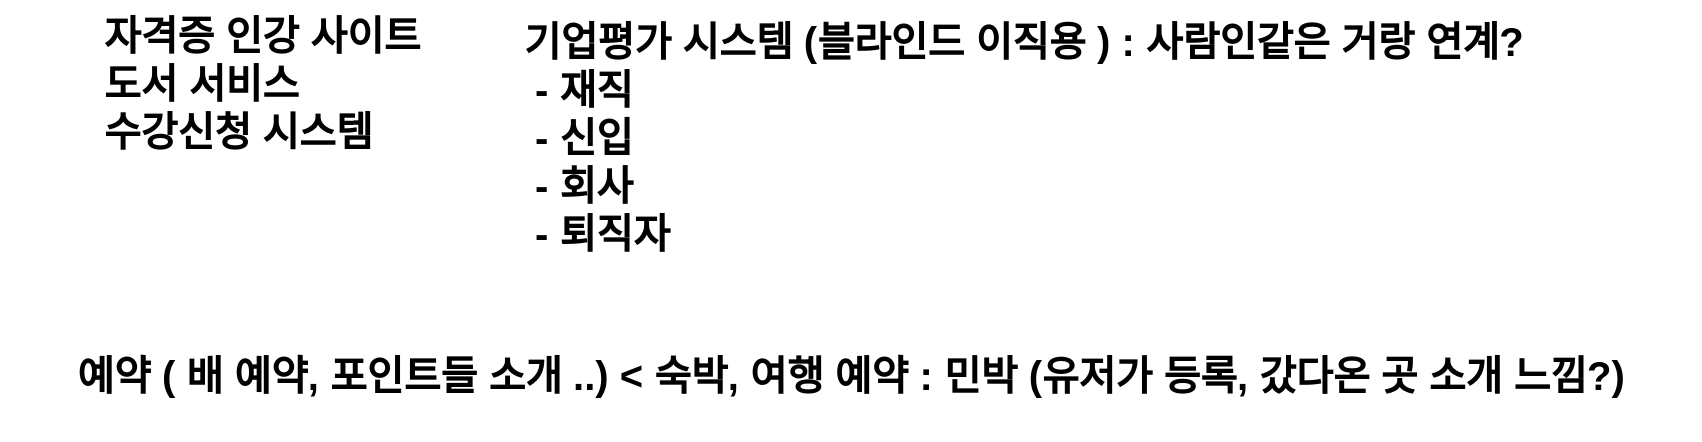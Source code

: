 <mxfile version="26.0.4" pages="6">
  <diagram id="uU-5BxDW6odArLGbbiNo" name="구상">
    <mxGraphModel dx="1095" dy="1035" grid="1" gridSize="10" guides="1" tooltips="1" connect="1" arrows="1" fold="1" page="1" pageScale="1" pageWidth="827" pageHeight="1169" math="0" shadow="0">
      <root>
        <mxCell id="0" />
        <mxCell id="1" parent="0" />
        <mxCell id="17PoNLbxZREcqxHqiDvW-2" value="자격증 인강 사이트&lt;div&gt;도서 서비스&lt;/div&gt;&lt;div&gt;수강신청 시스템&lt;/div&gt;&lt;div&gt;&lt;br&gt;&lt;/div&gt;&lt;div&gt;&lt;br&gt;&lt;/div&gt;" style="text;html=1;align=left;verticalAlign=middle;resizable=0;points=[];autosize=1;strokeColor=none;fillColor=none;fontSize=20;fontStyle=1" parent="1" vertex="1">
          <mxGeometry x="90" y="50" width="190" height="130" as="geometry" />
        </mxCell>
        <mxCell id="17PoNLbxZREcqxHqiDvW-3" value="&lt;div&gt;기업평가 시스템 (블라인드 이직용 ) : 사람인같은 거랑 연계?&lt;/div&gt;&lt;div&gt;&amp;nbsp;- 재직&lt;/div&gt;&lt;div&gt;&amp;nbsp;- 신입&lt;/div&gt;&lt;div&gt;&amp;nbsp;- 회사&amp;nbsp;&lt;/div&gt;&lt;div&gt;&amp;nbsp;- 퇴직자&lt;/div&gt;&lt;div&gt;&lt;br&gt;&lt;/div&gt;" style="text;html=1;align=left;verticalAlign=middle;resizable=0;points=[];autosize=1;strokeColor=none;fillColor=none;fontStyle=1;fontSize=20;" parent="1" vertex="1">
          <mxGeometry x="300" y="50" width="560" height="160" as="geometry" />
        </mxCell>
        <mxCell id="17PoNLbxZREcqxHqiDvW-4" value="&lt;div style=&quot;font-size: 20px; font-weight: 700; text-align: left;&quot;&gt;&lt;span style=&quot;background-color: transparent; color: light-dark(rgb(0, 0, 0), rgb(255, 255, 255));&quot;&gt;예약 ( 배 예약, 포인트들 소개 ..) &amp;lt;&amp;nbsp;&lt;/span&gt;&lt;span style=&quot;background-color: transparent; color: light-dark(rgb(0, 0, 0), rgb(255, 255, 255));&quot;&gt;숙박, 여행 예약 : 민박 (유저가 등록, 갔다온 곳 소개 느낌?)&lt;/span&gt;&lt;/div&gt;&lt;div&gt;&lt;span style=&quot;background-color: transparent; color: light-dark(rgb(0, 0, 0), rgb(255, 255, 255));&quot;&gt;&lt;br&gt;&lt;/span&gt;&lt;/div&gt;" style="text;html=1;align=center;verticalAlign=middle;resizable=0;points=[];autosize=1;strokeColor=none;fillColor=none;" parent="1" vertex="1">
          <mxGeometry x="40" y="220" width="850" height="50" as="geometry" />
        </mxCell>
      </root>
    </mxGraphModel>
  </diagram>
  <diagram name="매칭" id="VY4bB2xwrEwU8oi3JUYf">
    <mxGraphModel dx="876" dy="828" grid="1" gridSize="10" guides="0" tooltips="1" connect="1" arrows="1" fold="1" page="1" pageScale="1" pageWidth="827" pageHeight="1169" math="0" shadow="0">
      <root>
        <mxCell id="0" />
        <mxCell id="1" parent="0" />
        <mxCell id="XFpZ7dTew_JIVLUXs7wM-1" value="&lt;span style=&quot;font-size: 20px; font-weight: 700; text-align: left;&quot;&gt;매칭 (구장, 인원 모음, 파티 매칭, 심판 연결 ...) - 여러 운동으로 확장가능, 참고할만한 사이트ㅇ&lt;/span&gt;" style="text;html=1;align=center;verticalAlign=middle;resizable=0;points=[];autosize=1;strokeColor=none;fillColor=none;" parent="1" vertex="1">
          <mxGeometry x="720" y="988" width="860" height="40" as="geometry" />
        </mxCell>
        <mxCell id="XFpZ7dTew_JIVLUXs7wM-2" value="회원" style="text;html=1;align=center;verticalAlign=middle;resizable=0;points=[];autosize=1;strokeColor=none;fillColor=none;fontSize=19;fontStyle=1" parent="1" vertex="1">
          <mxGeometry x="50" y="87" width="60" height="40" as="geometry" />
        </mxCell>
        <mxCell id="XFpZ7dTew_JIVLUXs7wM-3" value="비회원" style="text;html=1;align=center;verticalAlign=middle;resizable=0;points=[];autosize=1;strokeColor=none;fillColor=none;fontSize=19;fontStyle=1" parent="1" vertex="1">
          <mxGeometry x="570" y="87" width="80" height="40" as="geometry" />
        </mxCell>
        <mxCell id="XFpZ7dTew_JIVLUXs7wM-4" value="관리자" style="text;html=1;align=center;verticalAlign=middle;resizable=0;points=[];autosize=1;strokeColor=none;fillColor=none;fontSize=19;fontStyle=1" parent="1" vertex="1">
          <mxGeometry x="1090" y="87" width="80" height="40" as="geometry" />
        </mxCell>
        <mxCell id="XFpZ7dTew_JIVLUXs7wM-5" value="" style="rounded=0;whiteSpace=wrap;html=1;" parent="1" vertex="1">
          <mxGeometry x="50" y="127" width="490" height="891" as="geometry" />
        </mxCell>
        <mxCell id="XFpZ7dTew_JIVLUXs7wM-6" value="" style="rounded=0;whiteSpace=wrap;html=1;" parent="1" vertex="1">
          <mxGeometry x="570" y="127" width="490" height="291" as="geometry" />
        </mxCell>
        <mxCell id="XFpZ7dTew_JIVLUXs7wM-7" value="" style="rounded=0;whiteSpace=wrap;html=1;" parent="1" vertex="1">
          <mxGeometry x="1090" y="127" width="490" height="771" as="geometry" />
        </mxCell>
        <mxCell id="XFpZ7dTew_JIVLUXs7wM-8" value="회원정보" style="text;html=1;align=center;verticalAlign=middle;resizable=0;points=[];autosize=1;strokeColor=none;fillColor=none;fontSize=19;fontStyle=1" parent="1" vertex="1">
          <mxGeometry x="600" y="585" width="100" height="40" as="geometry" />
        </mxCell>
        <mxCell id="XFpZ7dTew_JIVLUXs7wM-9" value="운동 / 여행&amp;nbsp; / 게임 / 기타 == 취미" style="text;html=1;align=center;verticalAlign=middle;resizable=0;points=[];autosize=1;strokeColor=none;fillColor=none;fontSize=19;fontStyle=1" parent="1" vertex="1">
          <mxGeometry x="720" y="585" width="300" height="40" as="geometry" />
        </mxCell>
        <mxCell id="XFpZ7dTew_JIVLUXs7wM-10" value="인증 (로그인, 로그아웃, 회원가입) -- 기본&lt;div&gt;공지사항 -- 게시판 기능도 기본적으로 있음&lt;/div&gt;" style="text;html=1;align=left;verticalAlign=middle;resizable=0;points=[];autosize=1;strokeColor=none;fillColor=none;fontSize=17;fontStyle=1" parent="1" vertex="1">
          <mxGeometry x="570" y="438" width="350" height="50" as="geometry" />
        </mxCell>
        <mxCell id="XFpZ7dTew_JIVLUXs7wM-11" value="매칭 등록, 매칭 삭제, 매칭 수정, 매칭 조회, 매칭 신청&lt;div&gt;정보 수정, 탈퇴&lt;/div&gt;&lt;div&gt;친구 등록, 삭제, 수정, 조회&lt;/div&gt;&lt;div&gt;채팅&lt;/div&gt;&lt;div&gt;위치 (장소 정보) 지정&lt;/div&gt;&lt;div&gt;게시판&lt;/div&gt;&lt;div&gt;검색&lt;/div&gt;&lt;div&gt;참여했던 매칭 조회&lt;/div&gt;&lt;div&gt;매너 점수&lt;/div&gt;" style="text;html=1;align=center;verticalAlign=middle;resizable=0;points=[];autosize=1;strokeColor=none;fillColor=none;fontSize=19;fontStyle=1" parent="1" vertex="1">
          <mxGeometry x="580" y="689" width="470" height="220" as="geometry" />
        </mxCell>
        <mxCell id="XFpZ7dTew_JIVLUXs7wM-12" value="ㅁㅁ 는 ㅇㅇ 를 할 수 있다" style="text;html=1;align=center;verticalAlign=middle;resizable=0;points=[];autosize=1;strokeColor=none;fillColor=none;fontSize=19;fontStyle=1" parent="1" vertex="1">
          <mxGeometry x="690" y="635" width="250" height="40" as="geometry" />
        </mxCell>
        <mxCell id="XFpZ7dTew_JIVLUXs7wM-13" value="&lt;div&gt;로그인&lt;/div&gt;&lt;div&gt;로그아웃&lt;/div&gt;&lt;div&gt;&lt;br&gt;&lt;/div&gt;&lt;div&gt;알림 수신&lt;/div&gt;&lt;div&gt;&lt;br&gt;&lt;/div&gt;매칭 등록&lt;div&gt;매칭 취소&lt;/div&gt;&lt;div&gt;매칭 수정&lt;/div&gt;&lt;div&gt;매칭 리스트, 세부사항 조회&lt;/div&gt;&lt;div&gt;매칭 신청&lt;/div&gt;&lt;div&gt;&lt;br&gt;&lt;div&gt;정보 수정&lt;/div&gt;&lt;div&gt;정보 조회 (&lt;span style=&quot;background-color: transparent; color: light-dark(rgb(0, 0, 0), rgb(255, 255, 255));&quot;&gt;참여했던 매칭 조회)&lt;/span&gt;&lt;/div&gt;&lt;div&gt;회원 탈퇴&lt;/div&gt;&lt;div&gt;&lt;br&gt;&lt;/div&gt;&lt;div&gt;친구 신청&lt;/div&gt;&lt;div&gt;친구 등록&lt;/div&gt;&lt;div&gt;친구 삭제&lt;/div&gt;&lt;div&gt;친구 차단(매칭 차단)&lt;/div&gt;&lt;div&gt;친구 목록 수정&lt;/div&gt;&lt;div&gt;친구 목록 조회&lt;/div&gt;&lt;div&gt;&lt;br&gt;&lt;/div&gt;&lt;div&gt;채팅을 할 수 있음&lt;/div&gt;&lt;div&gt;&lt;br&gt;&lt;/div&gt;&lt;div&gt;&lt;span style=&quot;background-color: transparent; color: light-dark(rgb(0, 0, 0), rgb(255, 255, 255));&quot;&gt;게시판 글을 쓸 수 있음&lt;/span&gt;&lt;br&gt;&lt;/div&gt;&lt;div&gt;게시판 글을 삭제 (본인)&lt;span style=&quot;background-color: transparent; color: light-dark(rgb(0, 0, 0), rgb(255, 255, 255));&quot;&gt;&lt;br&gt;&lt;/span&gt;&lt;/div&gt;&lt;div&gt;게시판 글을 조회&lt;br&gt;&lt;/div&gt;&lt;div&gt;게시판 글을 수정 (본인)&lt;/div&gt;&lt;div&gt;&lt;br&gt;&lt;/div&gt;&lt;div&gt;&lt;span style=&quot;background-color: transparent; color: light-dark(rgb(0, 0, 0), rgb(255, 255, 255));&quot;&gt;매너 점수 조회&lt;/span&gt;&lt;br&gt;&lt;/div&gt;&lt;/div&gt;&lt;div&gt;상대 매너 점수 등록&lt;/div&gt;&lt;div&gt;&lt;br&gt;&lt;/div&gt;&lt;div&gt;신고&lt;/div&gt;" style="text;html=1;align=left;verticalAlign=middle;resizable=0;points=[];autosize=1;strokeColor=none;fillColor=none;fontSize=19;fontStyle=1" parent="1" vertex="1">
          <mxGeometry x="70" y="142" width="290" height="770" as="geometry" />
        </mxCell>
        <mxCell id="XFpZ7dTew_JIVLUXs7wM-14" value="&lt;div style=&quot;font-size: 19px; font-weight: 700; text-align: left;&quot;&gt;위치(장소 정보)지정 - 매칭 설정, 조회 키워드&lt;/div&gt;" style="text;html=1;align=center;verticalAlign=middle;resizable=0;points=[];autosize=1;strokeColor=none;fillColor=none;" parent="1" vertex="1">
          <mxGeometry x="50" y="1043" width="400" height="40" as="geometry" />
        </mxCell>
        <mxCell id="XFpZ7dTew_JIVLUXs7wM-15" value="회원가입&lt;div&gt;&lt;br&gt;&lt;/div&gt;&lt;div&gt;매칭 조회&lt;/div&gt;&lt;div&gt;&lt;br&gt;&lt;/div&gt;&lt;div&gt;로그인&lt;/div&gt;" style="text;html=1;align=left;verticalAlign=middle;resizable=0;points=[];autosize=1;strokeColor=none;fillColor=none;fontSize=19;fontStyle=1" parent="1" vertex="1">
          <mxGeometry x="590" y="142" width="100" height="130" as="geometry" />
        </mxCell>
        <mxCell id="XFpZ7dTew_JIVLUXs7wM-16" value="매칭 등록&lt;div&gt;매칭 삭제&lt;/div&gt;&lt;div&gt;매칭 수정&lt;/div&gt;&lt;div&gt;매칭 조회&lt;/div&gt;&lt;div&gt;매칭 개입&lt;/div&gt;&lt;div&gt;&lt;br&gt;&lt;/div&gt;&lt;div&gt;알림 보내기&lt;/div&gt;&lt;div&gt;&lt;br&gt;&lt;/div&gt;&lt;div&gt;&lt;div&gt;회원 정보 수정&lt;/div&gt;&lt;div&gt;회원 정보 조회&lt;/div&gt;&lt;div&gt;회원 정보 삭제&lt;/div&gt;&lt;div&gt;&lt;br&gt;&lt;/div&gt;&lt;div&gt;사용자 로그 조회&lt;/div&gt;&lt;div&gt;&lt;br&gt;&lt;/div&gt;&lt;div&gt;친구 차단&lt;/div&gt;&lt;div&gt;친구 목록 수정&lt;/div&gt;&lt;div&gt;친구 목록 조회&lt;/div&gt;&lt;div&gt;&lt;br&gt;&lt;/div&gt;&lt;div&gt;채팅을 할 수 있음&lt;/div&gt;&lt;div&gt;채팅 차단&lt;/div&gt;&lt;div&gt;&lt;br&gt;&lt;/div&gt;&lt;div&gt;&lt;span style=&quot;background-color: transparent; color: light-dark(rgb(0, 0, 0), rgb(255, 255, 255));&quot;&gt;게시판 글을 쓸 수 있음&lt;/span&gt;&lt;br&gt;&lt;/div&gt;&lt;div&gt;게시판 글을 삭제&lt;span style=&quot;background-color: transparent; color: light-dark(rgb(0, 0, 0), rgb(255, 255, 255));&quot;&gt;&lt;br&gt;&lt;/span&gt;&lt;/div&gt;&lt;div&gt;게시판 글을 조회&lt;br&gt;&lt;/div&gt;&lt;div&gt;&lt;br&gt;&lt;/div&gt;&lt;div&gt;&lt;span style=&quot;background-color: transparent; color: light-dark(rgb(0, 0, 0), rgb(255, 255, 255));&quot;&gt;매너 점수 조회&lt;/span&gt;&lt;/div&gt;&lt;/div&gt;&lt;div&gt;신고 목록 조회&lt;/div&gt;&lt;div&gt;블랙리스트&lt;/div&gt;&lt;div&gt;&lt;br&gt;&lt;/div&gt;&lt;div&gt;통계 확인&lt;/div&gt;" style="text;html=1;align=left;verticalAlign=middle;resizable=0;points=[];autosize=1;strokeColor=none;fillColor=none;fontSize=19;fontStyle=1" parent="1" vertex="1">
          <mxGeometry x="1110" y="142" width="220" height="700" as="geometry" />
        </mxCell>
      </root>
    </mxGraphModel>
  </diagram>
  <diagram id="-hWe-Gk-X11tYwHxpUuK" name="유스케이스">
    <mxGraphModel dx="1752" dy="1656" grid="1" gridSize="10" guides="1" tooltips="1" connect="1" arrows="1" fold="1" page="1" pageScale="1" pageWidth="827" pageHeight="1169" math="0" shadow="0">
      <root>
        <mxCell id="0" />
        <mxCell id="1" parent="0" />
        <mxCell id="Gg4r0DaN0LE6ULb9wv_x-1" value="&lt;div&gt;로그인&lt;/div&gt;&lt;div&gt;로그아웃&lt;/div&gt;&lt;div&gt;&lt;br&gt;&lt;/div&gt;&lt;div&gt;알림 수신&lt;/div&gt;&lt;div&gt;&lt;br&gt;&lt;/div&gt;매칭 등록&lt;div&gt;매칭 취소&lt;/div&gt;&lt;div&gt;매칭 수정&lt;/div&gt;&lt;div&gt;매칭 리스트, 세부사항 조회&lt;/div&gt;&lt;div&gt;매칭 신청&lt;/div&gt;&lt;div&gt;&lt;br&gt;&lt;div&gt;정보 수정&lt;/div&gt;&lt;div&gt;정보 조회 (&lt;span style=&quot;background-color: transparent; color: light-dark(rgb(0, 0, 0), rgb(255, 255, 255));&quot;&gt;참여했던 매칭 조회)&lt;/span&gt;&lt;/div&gt;&lt;div&gt;회원 탈퇴&lt;/div&gt;&lt;div&gt;&lt;br&gt;&lt;/div&gt;&lt;div&gt;친구 신청&lt;/div&gt;&lt;div&gt;친구 등록&lt;/div&gt;&lt;div&gt;친구 삭제&lt;/div&gt;&lt;div&gt;친구 차단(매칭 차단)&lt;/div&gt;&lt;div&gt;&lt;span style=&quot;background-color: transparent; color: light-dark(rgb(0, 0, 0), rgb(255, 255, 255));&quot;&gt;친구 목록 조회&lt;/span&gt;&lt;br&gt;&lt;/div&gt;&lt;div&gt;&lt;br&gt;&lt;/div&gt;&lt;div&gt;채팅을 할 수 있음&lt;/div&gt;&lt;div&gt;&lt;br&gt;&lt;/div&gt;&lt;div&gt;&lt;span style=&quot;background-color: transparent; color: light-dark(rgb(0, 0, 0), rgb(255, 255, 255));&quot;&gt;게시판 글을 쓸 수 있음&lt;/span&gt;&lt;br&gt;&lt;/div&gt;&lt;div&gt;게시판 글을 삭제 (본인)&lt;span style=&quot;background-color: transparent; color: light-dark(rgb(0, 0, 0), rgb(255, 255, 255));&quot;&gt;&lt;br&gt;&lt;/span&gt;&lt;/div&gt;&lt;div&gt;게시판 글을 조회&lt;br&gt;&lt;/div&gt;&lt;div&gt;게시판 글을 수정 (본인)&lt;/div&gt;&lt;div&gt;&lt;br&gt;&lt;/div&gt;&lt;div&gt;&lt;span style=&quot;background-color: transparent; color: light-dark(rgb(0, 0, 0), rgb(255, 255, 255));&quot;&gt;매너 점수 조회&lt;/span&gt;&lt;br&gt;&lt;/div&gt;&lt;/div&gt;&lt;div&gt;상대 매너 점수 등록&lt;/div&gt;&lt;div&gt;&lt;br&gt;&lt;/div&gt;&lt;div&gt;신고&lt;/div&gt;" style="text;html=1;align=left;verticalAlign=middle;resizable=0;points=[];autosize=1;strokeColor=none;fillColor=none;fontSize=12;fontStyle=1" parent="1" vertex="1">
          <mxGeometry x="40" y="400" width="190" height="470" as="geometry" />
        </mxCell>
        <mxCell id="Gg4r0DaN0LE6ULb9wv_x-2" value="회원가입&lt;div&gt;&lt;br&gt;&lt;/div&gt;&lt;div&gt;매칭 조회&lt;/div&gt;&lt;div&gt;&lt;br&gt;&lt;/div&gt;&lt;div&gt;로그인&lt;/div&gt;" style="text;html=1;align=left;verticalAlign=middle;resizable=0;points=[];autosize=1;strokeColor=none;fillColor=none;fontSize=12;fontStyle=1" parent="1" vertex="1">
          <mxGeometry x="40" y="250" width="70" height="90" as="geometry" />
        </mxCell>
        <mxCell id="Gg4r0DaN0LE6ULb9wv_x-3" value="매칭 등록&lt;div&gt;매칭 삭제&lt;/div&gt;&lt;div&gt;매칭 수정&lt;/div&gt;&lt;div&gt;매칭 조회&lt;/div&gt;&lt;div&gt;매칭 개입&lt;/div&gt;&lt;div&gt;&lt;br&gt;&lt;/div&gt;&lt;div&gt;알림 보내기&lt;/div&gt;&lt;div&gt;&lt;br&gt;&lt;/div&gt;&lt;div&gt;&lt;div&gt;회원 정보 수정&lt;/div&gt;&lt;div&gt;회원 정보 조회&lt;/div&gt;&lt;div&gt;회원 정보 삭제&lt;/div&gt;&lt;div&gt;&lt;br&gt;&lt;/div&gt;&lt;div&gt;사용자 로그 조회 -&amp;gt; 회원정보 확인&lt;/div&gt;&lt;div&gt;&lt;br&gt;&lt;/div&gt;&lt;div&gt;친구 차단&lt;/div&gt;&lt;div&gt;친구 목록 수정&lt;/div&gt;&lt;div&gt;친구 목록 조회&lt;/div&gt;&lt;div&gt;&lt;br&gt;&lt;/div&gt;&lt;div&gt;채팅을 할 수 있음&lt;/div&gt;&lt;div&gt;채팅 차단&lt;/div&gt;&lt;div&gt;채팅 로그 조회&lt;/div&gt;&lt;div&gt;&lt;br&gt;&lt;/div&gt;&lt;div&gt;&lt;span style=&quot;background-color: transparent; color: light-dark(rgb(0, 0, 0), rgb(255, 255, 255));&quot;&gt;게시판 글을 쓸 수 있음&lt;/span&gt;&lt;br&gt;&lt;/div&gt;&lt;div&gt;게시판 글을 삭제&lt;span style=&quot;background-color: transparent; color: light-dark(rgb(0, 0, 0), rgb(255, 255, 255));&quot;&gt;&lt;br&gt;&lt;/span&gt;&lt;/div&gt;&lt;div&gt;게시판 글을 조회&lt;br&gt;&lt;/div&gt;&lt;div&gt;&lt;br&gt;&lt;/div&gt;&lt;div&gt;&lt;span style=&quot;background-color: transparent; color: light-dark(rgb(0, 0, 0), rgb(255, 255, 255));&quot;&gt;매너 점수 조회&lt;/span&gt;&lt;/div&gt;&lt;/div&gt;&lt;div&gt;신고 목록 조회&lt;/div&gt;&lt;div&gt;블랙리스트 -&amp;gt; 회원 차단? 삭제&lt;/div&gt;&lt;div&gt;&lt;br&gt;&lt;/div&gt;&lt;div&gt;통계 확인&lt;/div&gt;" style="text;html=1;align=left;verticalAlign=middle;resizable=0;points=[];autosize=1;strokeColor=none;fillColor=none;fontSize=12;fontStyle=1" parent="1" vertex="1">
          <mxGeometry x="1570" y="215" width="210" height="460" as="geometry" />
        </mxCell>
        <mxCell id="Gg4r0DaN0LE6ULb9wv_x-4" value="동호회 매칭 시스템" style="shape=umlFrame;whiteSpace=wrap;html=1;pointerEvents=0;width=150;height=30;" parent="1" vertex="1">
          <mxGeometry x="310" y="190" width="1230" height="1170" as="geometry" />
        </mxCell>
        <mxCell id="Gg4r0DaN0LE6ULb9wv_x-5" value="비회원" style="shape=umlActor;verticalLabelPosition=bottom;verticalAlign=top;html=1;" parent="1" vertex="1">
          <mxGeometry x="237" y="270" width="30" height="60" as="geometry" />
        </mxCell>
        <mxCell id="Gg4r0DaN0LE6ULb9wv_x-7" value="회원" style="shape=umlActor;verticalLabelPosition=bottom;verticalAlign=top;html=1;" parent="1" vertex="1">
          <mxGeometry x="237" y="750" width="30" height="60" as="geometry" />
        </mxCell>
        <mxCell id="Gg4r0DaN0LE6ULb9wv_x-10" value="매칭 조회" style="ellipse;whiteSpace=wrap;html=1;" parent="1" vertex="1">
          <mxGeometry x="406.5" y="300" width="130" height="50" as="geometry" />
        </mxCell>
        <mxCell id="3iwhiVxgtKgjzXfJWk4y-14" style="edgeStyle=orthogonalEdgeStyle;rounded=0;orthogonalLoop=1;jettySize=auto;html=1;endArrow=block;endFill=0;" parent="1" source="Gg4r0DaN0LE6ULb9wv_x-11" target="Gg4r0DaN0LE6ULb9wv_x-30" edge="1">
          <mxGeometry relative="1" as="geometry">
            <Array as="points">
              <mxPoint x="495" y="460" />
              <mxPoint x="595" y="460" />
            </Array>
          </mxGeometry>
        </mxCell>
        <mxCell id="Gg4r0DaN0LE6ULb9wv_x-11" value="매칭&lt;div&gt;등록&lt;/div&gt;" style="ellipse;whiteSpace=wrap;html=1;" parent="1" vertex="1">
          <mxGeometry x="470" y="400" width="50" height="50" as="geometry" />
        </mxCell>
        <mxCell id="3iwhiVxgtKgjzXfJWk4y-15" style="edgeStyle=orthogonalEdgeStyle;rounded=0;orthogonalLoop=1;jettySize=auto;html=1;entryX=0.5;entryY=0;entryDx=0;entryDy=0;endArrow=block;endFill=0;" parent="1" source="Gg4r0DaN0LE6ULb9wv_x-13" target="Gg4r0DaN0LE6ULb9wv_x-30" edge="1">
          <mxGeometry relative="1" as="geometry">
            <Array as="points">
              <mxPoint x="545" y="460" />
              <mxPoint x="595" y="460" />
            </Array>
          </mxGeometry>
        </mxCell>
        <mxCell id="Gg4r0DaN0LE6ULb9wv_x-13" value="매칭&lt;div&gt;취소&lt;/div&gt;" style="ellipse;whiteSpace=wrap;html=1;" parent="1" vertex="1">
          <mxGeometry x="520" y="400" width="50" height="50" as="geometry" />
        </mxCell>
        <mxCell id="3iwhiVxgtKgjzXfJWk4y-16" style="edgeStyle=orthogonalEdgeStyle;rounded=0;orthogonalLoop=1;jettySize=auto;html=1;entryX=0.5;entryY=0;entryDx=0;entryDy=0;endArrow=block;endFill=0;" parent="1" source="Gg4r0DaN0LE6ULb9wv_x-14" target="Gg4r0DaN0LE6ULb9wv_x-30" edge="1">
          <mxGeometry relative="1" as="geometry" />
        </mxCell>
        <mxCell id="Gg4r0DaN0LE6ULb9wv_x-14" value="매칭&lt;div&gt;수정&lt;/div&gt;" style="ellipse;whiteSpace=wrap;html=1;" parent="1" vertex="1">
          <mxGeometry x="570" y="400" width="50" height="50" as="geometry" />
        </mxCell>
        <mxCell id="3iwhiVxgtKgjzXfJWk4y-17" style="edgeStyle=orthogonalEdgeStyle;rounded=0;orthogonalLoop=1;jettySize=auto;html=1;entryX=0.5;entryY=0;entryDx=0;entryDy=0;endArrow=block;endFill=0;" parent="1" source="Gg4r0DaN0LE6ULb9wv_x-15" target="Gg4r0DaN0LE6ULb9wv_x-30" edge="1">
          <mxGeometry relative="1" as="geometry">
            <Array as="points">
              <mxPoint x="645" y="460" />
              <mxPoint x="595" y="460" />
            </Array>
          </mxGeometry>
        </mxCell>
        <mxCell id="Gg4r0DaN0LE6ULb9wv_x-15" value="매칭&lt;div&gt;신청&lt;/div&gt;" style="ellipse;whiteSpace=wrap;html=1;" parent="1" vertex="1">
          <mxGeometry x="620" y="400" width="50" height="50" as="geometry" />
        </mxCell>
        <mxCell id="Gg4r0DaN0LE6ULb9wv_x-16" value="리스트" style="ellipse;whiteSpace=wrap;html=1;" parent="1" vertex="1">
          <mxGeometry x="416.5" y="230" width="50" height="50" as="geometry" />
        </mxCell>
        <mxCell id="3iwhiVxgtKgjzXfJWk4y-13" style="edgeStyle=orthogonalEdgeStyle;rounded=0;orthogonalLoop=1;jettySize=auto;html=1;entryX=0.5;entryY=0;entryDx=0;entryDy=0;endArrow=block;endFill=0;" parent="1" source="Gg4r0DaN0LE6ULb9wv_x-17" target="Gg4r0DaN0LE6ULb9wv_x-10" edge="1">
          <mxGeometry relative="1" as="geometry">
            <Array as="points">
              <mxPoint x="472" y="290" />
            </Array>
          </mxGeometry>
        </mxCell>
        <mxCell id="Gg4r0DaN0LE6ULb9wv_x-17" value="세부사항" style="ellipse;whiteSpace=wrap;html=1;" parent="1" vertex="1">
          <mxGeometry x="476.5" y="230" width="50" height="50" as="geometry" />
        </mxCell>
        <mxCell id="Gg4r0DaN0LE6ULb9wv_x-30" value="매칭" style="ellipse;whiteSpace=wrap;html=1;" parent="1" vertex="1">
          <mxGeometry x="530" y="475" width="130" height="50" as="geometry" />
        </mxCell>
        <mxCell id="3iwhiVxgtKgjzXfJWk4y-36" style="edgeStyle=orthogonalEdgeStyle;rounded=0;orthogonalLoop=1;jettySize=auto;html=1;entryX=0.5;entryY=0;entryDx=0;entryDy=0;endArrow=block;endFill=0;" parent="1" source="Gg4r0DaN0LE6ULb9wv_x-31" target="Gg4r0DaN0LE6ULb9wv_x-35" edge="1">
          <mxGeometry relative="1" as="geometry">
            <Array as="points">
              <mxPoint x="557" y="1130" />
              <mxPoint x="592" y="1130" />
            </Array>
          </mxGeometry>
        </mxCell>
        <mxCell id="Gg4r0DaN0LE6ULb9wv_x-31" value="정보&lt;div&gt;수정&lt;/div&gt;" style="ellipse;whiteSpace=wrap;html=1;" parent="1" vertex="1">
          <mxGeometry x="532" y="1070" width="50" height="50" as="geometry" />
        </mxCell>
        <mxCell id="3iwhiVxgtKgjzXfJWk4y-37" style="edgeStyle=orthogonalEdgeStyle;rounded=0;orthogonalLoop=1;jettySize=auto;html=1;entryX=0.5;entryY=0;entryDx=0;entryDy=0;endArrow=block;endFill=0;" parent="1" source="Gg4r0DaN0LE6ULb9wv_x-32" target="Gg4r0DaN0LE6ULb9wv_x-35" edge="1">
          <mxGeometry relative="1" as="geometry">
            <Array as="points">
              <mxPoint x="607" y="1130" />
              <mxPoint x="592" y="1130" />
            </Array>
          </mxGeometry>
        </mxCell>
        <mxCell id="Gg4r0DaN0LE6ULb9wv_x-32" value="정보&lt;div&gt;조회&lt;/div&gt;" style="ellipse;whiteSpace=wrap;html=1;" parent="1" vertex="1">
          <mxGeometry x="582" y="1070" width="50" height="50" as="geometry" />
        </mxCell>
        <mxCell id="3iwhiVxgtKgjzXfJWk4y-38" style="edgeStyle=orthogonalEdgeStyle;rounded=0;orthogonalLoop=1;jettySize=auto;html=1;entryX=0.5;entryY=0;entryDx=0;entryDy=0;endArrow=block;endFill=0;" parent="1" source="Gg4r0DaN0LE6ULb9wv_x-33" target="Gg4r0DaN0LE6ULb9wv_x-35" edge="1">
          <mxGeometry relative="1" as="geometry">
            <Array as="points">
              <mxPoint x="657" y="1130" />
              <mxPoint x="592" y="1130" />
            </Array>
          </mxGeometry>
        </mxCell>
        <mxCell id="Gg4r0DaN0LE6ULb9wv_x-33" value="회원&lt;div&gt;탈퇴&lt;/div&gt;" style="ellipse;whiteSpace=wrap;html=1;" parent="1" vertex="1">
          <mxGeometry x="632" y="1070" width="50" height="50" as="geometry" />
        </mxCell>
        <mxCell id="Gg4r0DaN0LE6ULb9wv_x-35" value="나의 정보" style="ellipse;whiteSpace=wrap;html=1;" parent="1" vertex="1">
          <mxGeometry x="526.5" y="1150" width="130" height="50" as="geometry" />
        </mxCell>
        <mxCell id="3iwhiVxgtKgjzXfJWk4y-19" style="edgeStyle=orthogonalEdgeStyle;rounded=0;orthogonalLoop=1;jettySize=auto;html=1;exitX=0.5;exitY=1;exitDx=0;exitDy=0;entryX=0.5;entryY=0;entryDx=0;entryDy=0;endArrow=block;endFill=0;" parent="1" source="Gg4r0DaN0LE6ULb9wv_x-36" target="Gg4r0DaN0LE6ULb9wv_x-40" edge="1">
          <mxGeometry relative="1" as="geometry">
            <Array as="points">
              <mxPoint x="505" y="610" />
              <mxPoint x="505" y="620" />
              <mxPoint x="632" y="620" />
            </Array>
          </mxGeometry>
        </mxCell>
        <mxCell id="Gg4r0DaN0LE6ULb9wv_x-36" value="&lt;div&gt;친구&lt;/div&gt;&lt;div&gt;신청&lt;/div&gt;" style="ellipse;whiteSpace=wrap;html=1;" parent="1" vertex="1">
          <mxGeometry x="481.5" y="560" width="50" height="50" as="geometry" />
        </mxCell>
        <mxCell id="3iwhiVxgtKgjzXfJWk4y-21" style="edgeStyle=orthogonalEdgeStyle;rounded=0;orthogonalLoop=1;jettySize=auto;html=1;entryX=0.5;entryY=0;entryDx=0;entryDy=0;endArrow=block;endFill=0;" parent="1" source="Gg4r0DaN0LE6ULb9wv_x-37" target="Gg4r0DaN0LE6ULb9wv_x-40" edge="1">
          <mxGeometry relative="1" as="geometry">
            <Array as="points">
              <mxPoint x="556" y="620" />
              <mxPoint x="632" y="620" />
            </Array>
          </mxGeometry>
        </mxCell>
        <mxCell id="Gg4r0DaN0LE6ULb9wv_x-37" value="친구&lt;div&gt;등록&lt;/div&gt;" style="ellipse;whiteSpace=wrap;html=1;" parent="1" vertex="1">
          <mxGeometry x="531.5" y="560" width="50" height="50" as="geometry" />
        </mxCell>
        <mxCell id="3iwhiVxgtKgjzXfJWk4y-22" style="edgeStyle=orthogonalEdgeStyle;rounded=0;orthogonalLoop=1;jettySize=auto;html=1;entryX=0.5;entryY=0;entryDx=0;entryDy=0;endArrow=block;endFill=0;" parent="1" source="Gg4r0DaN0LE6ULb9wv_x-38" target="Gg4r0DaN0LE6ULb9wv_x-40" edge="1">
          <mxGeometry relative="1" as="geometry">
            <Array as="points">
              <mxPoint x="606" y="620" />
              <mxPoint x="632" y="620" />
            </Array>
          </mxGeometry>
        </mxCell>
        <mxCell id="Gg4r0DaN0LE6ULb9wv_x-38" value="친구&lt;div&gt;삭제&lt;/div&gt;" style="ellipse;whiteSpace=wrap;html=1;" parent="1" vertex="1">
          <mxGeometry x="580.75" y="560" width="50" height="50" as="geometry" />
        </mxCell>
        <mxCell id="3iwhiVxgtKgjzXfJWk4y-23" style="edgeStyle=orthogonalEdgeStyle;rounded=0;orthogonalLoop=1;jettySize=auto;html=1;entryX=0.5;entryY=0;entryDx=0;entryDy=0;endArrow=block;endFill=0;" parent="1" source="Gg4r0DaN0LE6ULb9wv_x-39" target="Gg4r0DaN0LE6ULb9wv_x-40" edge="1">
          <mxGeometry relative="1" as="geometry">
            <Array as="points">
              <mxPoint x="656" y="620" />
              <mxPoint x="632" y="620" />
            </Array>
          </mxGeometry>
        </mxCell>
        <mxCell id="Gg4r0DaN0LE6ULb9wv_x-39" value="친구&lt;div&gt;차단&lt;/div&gt;" style="ellipse;whiteSpace=wrap;html=1;" parent="1" vertex="1">
          <mxGeometry x="630.75" y="560" width="50" height="50" as="geometry" />
        </mxCell>
        <mxCell id="Gg4r0DaN0LE6ULb9wv_x-40" value="친구" style="ellipse;whiteSpace=wrap;html=1;" parent="1" vertex="1">
          <mxGeometry x="566.5" y="635" width="130" height="50" as="geometry" />
        </mxCell>
        <mxCell id="3iwhiVxgtKgjzXfJWk4y-24" style="edgeStyle=orthogonalEdgeStyle;rounded=0;orthogonalLoop=1;jettySize=auto;html=1;entryX=0.5;entryY=0;entryDx=0;entryDy=0;endArrow=block;endFill=0;" parent="1" source="Gg4r0DaN0LE6ULb9wv_x-41" target="Gg4r0DaN0LE6ULb9wv_x-40" edge="1">
          <mxGeometry relative="1" as="geometry">
            <Array as="points">
              <mxPoint x="706" y="620" />
              <mxPoint x="632" y="620" />
            </Array>
          </mxGeometry>
        </mxCell>
        <mxCell id="Gg4r0DaN0LE6ULb9wv_x-41" value="친구목록&lt;div&gt;조회&lt;/div&gt;" style="ellipse;whiteSpace=wrap;html=1;" parent="1" vertex="1">
          <mxGeometry x="680.75" y="560" width="50" height="50" as="geometry" />
        </mxCell>
        <mxCell id="Gg4r0DaN0LE6ULb9wv_x-43" value="채팅" style="ellipse;whiteSpace=wrap;html=1;" parent="1" vertex="1">
          <mxGeometry x="858.37" y="560" width="130" height="50" as="geometry" />
        </mxCell>
        <mxCell id="3iwhiVxgtKgjzXfJWk4y-41" style="edgeStyle=orthogonalEdgeStyle;rounded=0;orthogonalLoop=1;jettySize=auto;html=1;entryX=0.5;entryY=0;entryDx=0;entryDy=0;" parent="1" source="Gg4r0DaN0LE6ULb9wv_x-44" target="Gg4r0DaN0LE6ULb9wv_x-43" edge="1">
          <mxGeometry relative="1" as="geometry">
            <Array as="points">
              <mxPoint x="873.62" y="550" />
              <mxPoint x="923.62" y="550" />
            </Array>
          </mxGeometry>
        </mxCell>
        <mxCell id="Gg4r0DaN0LE6ULb9wv_x-44" value="채팅목록&lt;div&gt;조회&lt;/div&gt;" style="ellipse;whiteSpace=wrap;html=1;" parent="1" vertex="1">
          <mxGeometry x="848.37" y="485" width="50" height="50" as="geometry" />
        </mxCell>
        <mxCell id="3iwhiVxgtKgjzXfJWk4y-43" style="edgeStyle=orthogonalEdgeStyle;rounded=0;orthogonalLoop=1;jettySize=auto;html=1;entryX=0.5;entryY=0;entryDx=0;entryDy=0;" parent="1" source="Gg4r0DaN0LE6ULb9wv_x-45" target="Gg4r0DaN0LE6ULb9wv_x-43" edge="1">
          <mxGeometry relative="1" as="geometry">
            <Array as="points">
              <mxPoint x="973.62" y="550" />
              <mxPoint x="923.62" y="550" />
            </Array>
          </mxGeometry>
        </mxCell>
        <mxCell id="Gg4r0DaN0LE6ULb9wv_x-45" value="채팅방&lt;div&gt;삭제&lt;/div&gt;" style="ellipse;whiteSpace=wrap;html=1;" parent="1" vertex="1">
          <mxGeometry x="948.37" y="485" width="50" height="50" as="geometry" />
        </mxCell>
        <mxCell id="3iwhiVxgtKgjzXfJWk4y-40" style="edgeStyle=orthogonalEdgeStyle;rounded=0;orthogonalLoop=1;jettySize=auto;html=1;entryX=0.5;entryY=0;entryDx=0;entryDy=0;" parent="1" source="Gg4r0DaN0LE6ULb9wv_x-46" target="Gg4r0DaN0LE6ULb9wv_x-43" edge="1">
          <mxGeometry relative="1" as="geometry">
            <Array as="points">
              <mxPoint x="823.62" y="550" />
              <mxPoint x="923.62" y="550" />
            </Array>
          </mxGeometry>
        </mxCell>
        <mxCell id="Gg4r0DaN0LE6ULb9wv_x-46" value="채팅방&lt;div&gt;생성&lt;/div&gt;" style="ellipse;whiteSpace=wrap;html=1;" parent="1" vertex="1">
          <mxGeometry x="798.37" y="485" width="50" height="50" as="geometry" />
        </mxCell>
        <mxCell id="3iwhiVxgtKgjzXfJWk4y-42" style="edgeStyle=orthogonalEdgeStyle;rounded=0;orthogonalLoop=1;jettySize=auto;html=1;entryX=0.5;entryY=0;entryDx=0;entryDy=0;" parent="1" source="Gg4r0DaN0LE6ULb9wv_x-48" target="Gg4r0DaN0LE6ULb9wv_x-43" edge="1">
          <mxGeometry relative="1" as="geometry" />
        </mxCell>
        <mxCell id="Gg4r0DaN0LE6ULb9wv_x-48" value="채팅" style="ellipse;whiteSpace=wrap;html=1;" parent="1" vertex="1">
          <mxGeometry x="898.37" y="485" width="50" height="50" as="geometry" />
        </mxCell>
        <mxCell id="Gg4r0DaN0LE6ULb9wv_x-49" value="커뮤니티" style="ellipse;whiteSpace=wrap;html=1;" parent="1" vertex="1">
          <mxGeometry x="590" y="820" width="130" height="50" as="geometry" />
        </mxCell>
        <mxCell id="3iwhiVxgtKgjzXfJWk4y-26" style="edgeStyle=orthogonalEdgeStyle;rounded=0;orthogonalLoop=1;jettySize=auto;html=1;entryX=0.5;entryY=0;entryDx=0;entryDy=0;endArrow=block;endFill=0;" parent="1" source="Gg4r0DaN0LE6ULb9wv_x-50" target="Gg4r0DaN0LE6ULb9wv_x-49" edge="1">
          <mxGeometry relative="1" as="geometry">
            <Array as="points">
              <mxPoint x="535" y="810" />
              <mxPoint x="655" y="810" />
            </Array>
          </mxGeometry>
        </mxCell>
        <mxCell id="Gg4r0DaN0LE6ULb9wv_x-50" value="글 목록&lt;div&gt;조회&lt;/div&gt;" style="ellipse;whiteSpace=wrap;html=1;" parent="1" vertex="1">
          <mxGeometry x="510" y="750" width="50" height="50" as="geometry" />
        </mxCell>
        <mxCell id="3iwhiVxgtKgjzXfJWk4y-30" style="edgeStyle=orthogonalEdgeStyle;rounded=0;orthogonalLoop=1;jettySize=auto;html=1;entryX=0.5;entryY=0;entryDx=0;entryDy=0;endArrow=block;endFill=0;" parent="1" source="Gg4r0DaN0LE6ULb9wv_x-51" target="Gg4r0DaN0LE6ULb9wv_x-49" edge="1">
          <mxGeometry relative="1" as="geometry">
            <Array as="points">
              <mxPoint x="685" y="810" />
              <mxPoint x="655" y="810" />
            </Array>
          </mxGeometry>
        </mxCell>
        <mxCell id="Gg4r0DaN0LE6ULb9wv_x-51" value="본인 글&lt;div&gt;수정&lt;/div&gt;" style="ellipse;whiteSpace=wrap;html=1;" parent="1" vertex="1">
          <mxGeometry x="660" y="750" width="50" height="50" as="geometry" />
        </mxCell>
        <mxCell id="3iwhiVxgtKgjzXfJWk4y-27" style="edgeStyle=orthogonalEdgeStyle;rounded=0;orthogonalLoop=1;jettySize=auto;html=1;exitX=0.5;exitY=1;exitDx=0;exitDy=0;entryX=0.5;entryY=0;entryDx=0;entryDy=0;endArrow=block;endFill=0;" parent="1" source="Gg4r0DaN0LE6ULb9wv_x-52" target="Gg4r0DaN0LE6ULb9wv_x-49" edge="1">
          <mxGeometry relative="1" as="geometry">
            <Array as="points">
              <mxPoint x="585" y="810" />
              <mxPoint x="655" y="810" />
            </Array>
          </mxGeometry>
        </mxCell>
        <mxCell id="Gg4r0DaN0LE6ULb9wv_x-52" value="글쓰기" style="ellipse;whiteSpace=wrap;html=1;" parent="1" vertex="1">
          <mxGeometry x="560" y="750" width="50" height="50" as="geometry" />
        </mxCell>
        <mxCell id="3iwhiVxgtKgjzXfJWk4y-29" style="edgeStyle=orthogonalEdgeStyle;rounded=0;orthogonalLoop=1;jettySize=auto;html=1;entryX=0.5;entryY=0;entryDx=0;entryDy=0;endArrow=block;endFill=0;" parent="1" source="Gg4r0DaN0LE6ULb9wv_x-53" target="Gg4r0DaN0LE6ULb9wv_x-49" edge="1">
          <mxGeometry relative="1" as="geometry">
            <Array as="points">
              <mxPoint x="635" y="810" />
              <mxPoint x="655" y="810" />
            </Array>
          </mxGeometry>
        </mxCell>
        <mxCell id="Gg4r0DaN0LE6ULb9wv_x-53" value="글내용&lt;div&gt;조회&lt;/div&gt;" style="ellipse;whiteSpace=wrap;html=1;" parent="1" vertex="1">
          <mxGeometry x="610" y="750" width="50" height="50" as="geometry" />
        </mxCell>
        <mxCell id="3iwhiVxgtKgjzXfJWk4y-35" style="edgeStyle=orthogonalEdgeStyle;rounded=0;orthogonalLoop=1;jettySize=auto;html=1;entryX=0.5;entryY=0;entryDx=0;entryDy=0;endArrow=block;endFill=0;" parent="1" source="Gg4r0DaN0LE6ULb9wv_x-54" target="Gg4r0DaN0LE6ULb9wv_x-57" edge="1">
          <mxGeometry relative="1" as="geometry">
            <Array as="points">
              <mxPoint x="655" y="970" />
              <mxPoint x="632" y="970" />
            </Array>
          </mxGeometry>
        </mxCell>
        <mxCell id="Gg4r0DaN0LE6ULb9wv_x-54" value="매너&lt;span style=&quot;background-color: transparent; color: light-dark(rgb(0, 0, 0), rgb(255, 255, 255));&quot;&gt;점수&lt;/span&gt;&lt;div&gt;&lt;span style=&quot;background-color: transparent; color: light-dark(rgb(0, 0, 0), rgb(255, 255, 255));&quot;&gt;조회&lt;/span&gt;&lt;/div&gt;" style="ellipse;whiteSpace=wrap;html=1;" parent="1" vertex="1">
          <mxGeometry x="630.25" y="910" width="50" height="50" as="geometry" />
        </mxCell>
        <mxCell id="Gg4r0DaN0LE6ULb9wv_x-55" value="상대&lt;div&gt;매너점수&lt;/div&gt;&lt;div&gt;등록&lt;/div&gt;" style="ellipse;whiteSpace=wrap;html=1;" parent="1" vertex="1">
          <mxGeometry x="750" y="400" width="50" height="50" as="geometry" />
        </mxCell>
        <mxCell id="3iwhiVxgtKgjzXfJWk4y-32" style="edgeStyle=orthogonalEdgeStyle;rounded=0;orthogonalLoop=1;jettySize=auto;html=1;entryX=0.5;entryY=0;entryDx=0;entryDy=0;endArrow=block;endFill=0;" parent="1" source="Gg4r0DaN0LE6ULb9wv_x-56" target="Gg4r0DaN0LE6ULb9wv_x-49" edge="1">
          <mxGeometry relative="1" as="geometry">
            <Array as="points">
              <mxPoint x="785" y="810" />
              <mxPoint x="655" y="810" />
            </Array>
          </mxGeometry>
        </mxCell>
        <mxCell id="Gg4r0DaN0LE6ULb9wv_x-56" value="알림" style="ellipse;whiteSpace=wrap;html=1;" parent="1" vertex="1">
          <mxGeometry x="760" y="750" width="50" height="50" as="geometry" />
        </mxCell>
        <mxCell id="Gg4r0DaN0LE6ULb9wv_x-57" value="상대 정보" style="ellipse;whiteSpace=wrap;html=1;" parent="1" vertex="1">
          <mxGeometry x="566.5" y="985" width="130" height="50" as="geometry" />
        </mxCell>
        <mxCell id="Gg4r0DaN0LE6ULb9wv_x-58" value="회원가입" style="ellipse;whiteSpace=wrap;html=1;" parent="1" vertex="1">
          <mxGeometry x="856.75" y="255" width="130" height="50" as="geometry" />
        </mxCell>
        <mxCell id="Gg4r0DaN0LE6ULb9wv_x-59" value="로그인" style="ellipse;whiteSpace=wrap;html=1;" parent="1" vertex="1">
          <mxGeometry x="336.5" y="770" width="130" height="50" as="geometry" />
        </mxCell>
        <mxCell id="Gg4r0DaN0LE6ULb9wv_x-60" value="로그아웃" style="ellipse;whiteSpace=wrap;html=1;" parent="1" vertex="1">
          <mxGeometry x="856.75" y="320" width="130" height="50" as="geometry" />
        </mxCell>
        <mxCell id="3iwhiVxgtKgjzXfJWk4y-46" style="edgeStyle=orthogonalEdgeStyle;rounded=0;orthogonalLoop=1;jettySize=auto;html=1;entryX=0.5;entryY=0;entryDx=0;entryDy=0;endArrow=block;endFill=0;" parent="1" source="Gg4r0DaN0LE6ULb9wv_x-62" target="Gg4r0DaN0LE6ULb9wv_x-65" edge="1">
          <mxGeometry relative="1" as="geometry">
            <Array as="points">
              <mxPoint x="1164" y="290" />
              <mxPoint x="1195" y="290" />
            </Array>
          </mxGeometry>
        </mxCell>
        <mxCell id="Gg4r0DaN0LE6ULb9wv_x-62" value="매칭&lt;div&gt;삭제&lt;/div&gt;" style="ellipse;whiteSpace=wrap;html=1;" parent="1" vertex="1">
          <mxGeometry x="1138.75" y="230" width="50" height="50" as="geometry" />
        </mxCell>
        <mxCell id="3iwhiVxgtKgjzXfJWk4y-47" style="edgeStyle=orthogonalEdgeStyle;rounded=0;orthogonalLoop=1;jettySize=auto;html=1;entryX=0.5;entryY=0;entryDx=0;entryDy=0;endArrow=block;endFill=0;" parent="1" source="Gg4r0DaN0LE6ULb9wv_x-63" target="Gg4r0DaN0LE6ULb9wv_x-65" edge="1">
          <mxGeometry relative="1" as="geometry">
            <Array as="points">
              <mxPoint x="1213" y="290" />
              <mxPoint x="1195" y="290" />
            </Array>
          </mxGeometry>
        </mxCell>
        <mxCell id="Gg4r0DaN0LE6ULb9wv_x-63" value="매칭&lt;div&gt;수정&lt;/div&gt;" style="ellipse;whiteSpace=wrap;html=1;" parent="1" vertex="1">
          <mxGeometry x="1188.25" y="230" width="50" height="50" as="geometry" />
        </mxCell>
        <mxCell id="3iwhiVxgtKgjzXfJWk4y-48" style="edgeStyle=orthogonalEdgeStyle;rounded=0;orthogonalLoop=1;jettySize=auto;html=1;entryX=0.5;entryY=0;entryDx=0;entryDy=0;endArrow=block;endFill=0;" parent="1" source="Gg4r0DaN0LE6ULb9wv_x-64" target="Gg4r0DaN0LE6ULb9wv_x-65" edge="1">
          <mxGeometry relative="1" as="geometry">
            <Array as="points">
              <mxPoint x="1263" y="290" />
              <mxPoint x="1195" y="290" />
            </Array>
          </mxGeometry>
        </mxCell>
        <mxCell id="Gg4r0DaN0LE6ULb9wv_x-64" value="매칭&lt;div&gt;조회&lt;/div&gt;" style="ellipse;whiteSpace=wrap;html=1;" parent="1" vertex="1">
          <mxGeometry x="1238.25" y="230" width="50" height="50" as="geometry" />
        </mxCell>
        <mxCell id="Gg4r0DaN0LE6ULb9wv_x-65" value="매칭" style="ellipse;whiteSpace=wrap;html=1;" parent="1" vertex="1">
          <mxGeometry x="1130" y="305" width="130" height="50" as="geometry" />
        </mxCell>
        <mxCell id="Gg4r0DaN0LE6ULb9wv_x-69" value="알림" style="ellipse;whiteSpace=wrap;html=1;" parent="1" vertex="1">
          <mxGeometry x="1133.5" y="1290" width="130" height="50" as="geometry" />
        </mxCell>
        <mxCell id="3iwhiVxgtKgjzXfJWk4y-33" style="edgeStyle=orthogonalEdgeStyle;rounded=0;orthogonalLoop=1;jettySize=auto;html=1;entryX=0.5;entryY=0;entryDx=0;entryDy=0;endArrow=block;endFill=0;" parent="1" source="Gg4r0DaN0LE6ULb9wv_x-71" target="Gg4r0DaN0LE6ULb9wv_x-57" edge="1">
          <mxGeometry relative="1" as="geometry">
            <Array as="points">
              <mxPoint x="606" y="970" />
              <mxPoint x="632" y="970" />
            </Array>
          </mxGeometry>
        </mxCell>
        <mxCell id="Gg4r0DaN0LE6ULb9wv_x-71" value="닉네임" style="ellipse;whiteSpace=wrap;html=1;" parent="1" vertex="1">
          <mxGeometry x="580.75" y="910" width="50" height="50" as="geometry" />
        </mxCell>
        <mxCell id="Gg4r0DaN0LE6ULb9wv_x-80" value="use" style="html=1;verticalAlign=bottom;endArrow=open;curved=0;rounded=0;exitX=1;exitY=0.333;exitDx=0;exitDy=0;exitPerimeter=0;entryX=0.005;entryY=0.328;entryDx=0;entryDy=0;entryPerimeter=0;endFill=0;" parent="1" source="Gg4r0DaN0LE6ULb9wv_x-5" target="Gg4r0DaN0LE6ULb9wv_x-10" edge="1">
          <mxGeometry width="80" relative="1" as="geometry">
            <mxPoint x="290" y="320" as="sourcePoint" />
            <mxPoint x="370" y="320" as="targetPoint" />
          </mxGeometry>
        </mxCell>
        <mxCell id="Gg4r0DaN0LE6ULb9wv_x-81" value="use" style="html=1;verticalAlign=bottom;endArrow=open;curved=0;rounded=0;endFill=0;" parent="1" target="Gg4r0DaN0LE6ULb9wv_x-50" edge="1">
          <mxGeometry width="80" relative="1" as="geometry">
            <mxPoint x="270" y="290" as="sourcePoint" />
            <mxPoint x="417" y="326" as="targetPoint" />
          </mxGeometry>
        </mxCell>
        <mxCell id="3iwhiVxgtKgjzXfJWk4y-31" style="edgeStyle=orthogonalEdgeStyle;rounded=0;orthogonalLoop=1;jettySize=auto;html=1;entryX=0.5;entryY=0;entryDx=0;entryDy=0;endArrow=block;endFill=0;" parent="1" source="Gg4r0DaN0LE6ULb9wv_x-82" target="Gg4r0DaN0LE6ULb9wv_x-49" edge="1">
          <mxGeometry relative="1" as="geometry">
            <Array as="points">
              <mxPoint x="735" y="810" />
              <mxPoint x="655" y="810" />
            </Array>
          </mxGeometry>
        </mxCell>
        <mxCell id="Gg4r0DaN0LE6ULb9wv_x-82" value="본인 글&lt;div&gt;삭제&lt;/div&gt;" style="ellipse;whiteSpace=wrap;html=1;" parent="1" vertex="1">
          <mxGeometry x="710" y="750" width="50" height="50" as="geometry" />
        </mxCell>
        <mxCell id="Gg4r0DaN0LE6ULb9wv_x-83" value="use" style="html=1;verticalAlign=bottom;endArrow=open;curved=0;rounded=0;entryX=0;entryY=0.5;entryDx=0;entryDy=0;endFill=0;" parent="1" target="Gg4r0DaN0LE6ULb9wv_x-59" edge="1">
          <mxGeometry width="80" relative="1" as="geometry">
            <mxPoint x="270" y="770" as="sourcePoint" />
            <mxPoint x="430" y="810" as="targetPoint" />
          </mxGeometry>
        </mxCell>
        <mxCell id="3iwhiVxgtKgjzXfJWk4y-39" style="edgeStyle=orthogonalEdgeStyle;rounded=0;orthogonalLoop=1;jettySize=auto;html=1;entryX=0.5;entryY=0;entryDx=0;entryDy=0;endArrow=block;endFill=0;" parent="1" source="Gg4r0DaN0LE6ULb9wv_x-84" target="Gg4r0DaN0LE6ULb9wv_x-35" edge="1">
          <mxGeometry relative="1" as="geometry">
            <Array as="points">
              <mxPoint x="707" y="1130" />
              <mxPoint x="592" y="1130" />
            </Array>
          </mxGeometry>
        </mxCell>
        <mxCell id="Gg4r0DaN0LE6ULb9wv_x-84" value="매칭&lt;div&gt;정보&lt;/div&gt;&lt;div&gt;조회&lt;/div&gt;" style="ellipse;whiteSpace=wrap;html=1;" parent="1" vertex="1">
          <mxGeometry x="681.5" y="1070" width="50" height="50" as="geometry" />
        </mxCell>
        <mxCell id="Gg4r0DaN0LE6ULb9wv_x-85" value="과거&lt;div&gt;매칭정보&lt;/div&gt;" style="ellipse;whiteSpace=wrap;html=1;" parent="1" vertex="1">
          <mxGeometry x="806.75" y="1055" width="50" height="50" as="geometry" />
        </mxCell>
        <mxCell id="Gg4r0DaN0LE6ULb9wv_x-86" value="&lt;div&gt;현재&lt;/div&gt;&lt;div&gt;매칭신청정보&lt;/div&gt;" style="ellipse;whiteSpace=wrap;html=1;" parent="1" vertex="1">
          <mxGeometry x="806.75" y="1105" width="50" height="50" as="geometry" />
        </mxCell>
        <mxCell id="Gg4r0DaN0LE6ULb9wv_x-87" value="" style="endArrow=open;endSize=12;dashed=1;html=1;rounded=0;exitX=0;exitY=0.5;exitDx=0;exitDy=0;entryX=1;entryY=0.5;entryDx=0;entryDy=0;" parent="1" source="Gg4r0DaN0LE6ULb9wv_x-85" target="Gg4r0DaN0LE6ULb9wv_x-84" edge="1">
          <mxGeometry width="160" relative="1" as="geometry">
            <mxPoint x="740" y="880" as="sourcePoint" />
            <mxPoint x="900" y="880" as="targetPoint" />
          </mxGeometry>
        </mxCell>
        <mxCell id="86wg8HdFibVKaGJC5Y2k-31" value="&amp;lt;extend&amp;gt;" style="edgeLabel;html=1;align=center;verticalAlign=middle;resizable=0;points=[];" parent="Gg4r0DaN0LE6ULb9wv_x-87" vertex="1" connectable="0">
          <mxGeometry x="-0.009" relative="1" as="geometry">
            <mxPoint x="1" as="offset" />
          </mxGeometry>
        </mxCell>
        <mxCell id="Gg4r0DaN0LE6ULb9wv_x-88" value="" style="endArrow=open;endSize=12;dashed=1;html=1;rounded=0;exitX=0;exitY=0.5;exitDx=0;exitDy=0;entryX=1;entryY=0.5;entryDx=0;entryDy=0;" parent="1" source="Gg4r0DaN0LE6ULb9wv_x-86" target="Gg4r0DaN0LE6ULb9wv_x-84" edge="1">
          <mxGeometry width="160" relative="1" as="geometry">
            <mxPoint x="817" y="1090" as="sourcePoint" />
            <mxPoint x="742" y="1115" as="targetPoint" />
          </mxGeometry>
        </mxCell>
        <mxCell id="86wg8HdFibVKaGJC5Y2k-32" value="&amp;lt;extend&amp;gt;" style="edgeLabel;html=1;align=center;verticalAlign=middle;resizable=0;points=[];" parent="Gg4r0DaN0LE6ULb9wv_x-88" vertex="1" connectable="0">
          <mxGeometry x="-0.189" y="3" relative="1" as="geometry">
            <mxPoint x="1" as="offset" />
          </mxGeometry>
        </mxCell>
        <mxCell id="Gg4r0DaN0LE6ULb9wv_x-89" value="" style="endArrow=open;endSize=12;dashed=1;html=1;rounded=0;exitX=0;exitY=0.5;exitDx=0;exitDy=0;entryX=1;entryY=0.5;entryDx=0;entryDy=0;" parent="1" source="Gg4r0DaN0LE6ULb9wv_x-43" target="Gg4r0DaN0LE6ULb9wv_x-40" edge="1">
          <mxGeometry width="160" relative="1" as="geometry">
            <mxPoint x="845" y="622.5" as="sourcePoint" />
            <mxPoint x="770" y="647.5" as="targetPoint" />
          </mxGeometry>
        </mxCell>
        <mxCell id="86wg8HdFibVKaGJC5Y2k-4" value="&amp;lt;include&amp;gt;" style="edgeLabel;html=1;align=center;verticalAlign=middle;resizable=0;points=[];" parent="Gg4r0DaN0LE6ULb9wv_x-89" vertex="1" connectable="0">
          <mxGeometry x="-0.13" y="-1" relative="1" as="geometry">
            <mxPoint y="1" as="offset" />
          </mxGeometry>
        </mxCell>
        <mxCell id="Gg4r0DaN0LE6ULb9wv_x-90" value="" style="endArrow=open;endSize=12;dashed=1;html=1;rounded=0;exitX=0;exitY=0.5;exitDx=0;exitDy=0;entryX=1;entryY=0.5;entryDx=0;entryDy=0;" parent="1" source="Gg4r0DaN0LE6ULb9wv_x-43" target="Gg4r0DaN0LE6ULb9wv_x-30" edge="1">
          <mxGeometry width="160" relative="1" as="geometry">
            <mxPoint x="835" y="520" as="sourcePoint" />
            <mxPoint x="760" y="545" as="targetPoint" />
          </mxGeometry>
        </mxCell>
        <mxCell id="86wg8HdFibVKaGJC5Y2k-30" value="&amp;lt;include&amp;gt;" style="edgeLabel;html=1;align=center;verticalAlign=middle;resizable=0;points=[];" parent="Gg4r0DaN0LE6ULb9wv_x-90" vertex="1" connectable="0">
          <mxGeometry x="-0.08" y="2" relative="1" as="geometry">
            <mxPoint y="-1" as="offset" />
          </mxGeometry>
        </mxCell>
        <mxCell id="3iwhiVxgtKgjzXfJWk4y-52" style="edgeStyle=orthogonalEdgeStyle;rounded=0;orthogonalLoop=1;jettySize=auto;html=1;entryX=0.5;entryY=0;entryDx=0;entryDy=0;endArrow=block;endFill=0;" parent="1" source="3rxa3Ml4vN22EebPkiDX-5" target="3rxa3Ml4vN22EebPkiDX-8" edge="1">
          <mxGeometry relative="1" as="geometry">
            <Array as="points">
              <mxPoint x="1139" y="650" />
              <mxPoint x="1195" y="650" />
            </Array>
          </mxGeometry>
        </mxCell>
        <mxCell id="3rxa3Ml4vN22EebPkiDX-5" value="글쓰기" style="ellipse;whiteSpace=wrap;html=1;" parent="1" vertex="1">
          <mxGeometry x="1113.5" y="585" width="50" height="50" as="geometry" />
        </mxCell>
        <mxCell id="3iwhiVxgtKgjzXfJWk4y-53" style="edgeStyle=orthogonalEdgeStyle;rounded=0;orthogonalLoop=1;jettySize=auto;html=1;entryX=0.5;entryY=0;entryDx=0;entryDy=0;endArrow=block;endFill=0;" parent="1" source="3rxa3Ml4vN22EebPkiDX-6" target="3rxa3Ml4vN22EebPkiDX-8" edge="1">
          <mxGeometry relative="1" as="geometry">
            <Array as="points">
              <mxPoint x="1189" y="650" />
              <mxPoint x="1195" y="650" />
            </Array>
          </mxGeometry>
        </mxCell>
        <mxCell id="3rxa3Ml4vN22EebPkiDX-6" value="글삭제" style="ellipse;whiteSpace=wrap;html=1;" parent="1" vertex="1">
          <mxGeometry x="1163.5" y="585" width="50" height="50" as="geometry" />
        </mxCell>
        <mxCell id="3iwhiVxgtKgjzXfJWk4y-54" style="edgeStyle=orthogonalEdgeStyle;rounded=0;orthogonalLoop=1;jettySize=auto;html=1;entryX=0.5;entryY=0;entryDx=0;entryDy=0;endArrow=block;endFill=0;" parent="1" source="3rxa3Ml4vN22EebPkiDX-7" target="3rxa3Ml4vN22EebPkiDX-8" edge="1">
          <mxGeometry relative="1" as="geometry">
            <Array as="points">
              <mxPoint x="1239" y="650" />
              <mxPoint x="1195" y="650" />
            </Array>
          </mxGeometry>
        </mxCell>
        <mxCell id="3rxa3Ml4vN22EebPkiDX-7" value="글조회" style="ellipse;whiteSpace=wrap;html=1;" parent="1" vertex="1">
          <mxGeometry x="1213.5" y="585" width="50" height="50" as="geometry" />
        </mxCell>
        <mxCell id="3rxa3Ml4vN22EebPkiDX-8" value="커뮤니티" style="ellipse;whiteSpace=wrap;html=1;" parent="1" vertex="1">
          <mxGeometry x="1130" y="660" width="130" height="50" as="geometry" />
        </mxCell>
        <mxCell id="3iwhiVxgtKgjzXfJWk4y-55" style="edgeStyle=orthogonalEdgeStyle;rounded=0;orthogonalLoop=1;jettySize=auto;html=1;entryX=0.5;entryY=0;entryDx=0;entryDy=0;endArrow=block;endFill=0;" parent="1" source="3rxa3Ml4vN22EebPkiDX-9" target="3rxa3Ml4vN22EebPkiDX-12" edge="1">
          <mxGeometry relative="1" as="geometry">
            <Array as="points">
              <mxPoint x="1118" y="820" />
              <mxPoint x="1195" y="820" />
            </Array>
          </mxGeometry>
        </mxCell>
        <mxCell id="3rxa3Ml4vN22EebPkiDX-9" value="채팅&lt;div&gt;생성&lt;/div&gt;" style="ellipse;whiteSpace=wrap;html=1;" parent="1" vertex="1">
          <mxGeometry x="1093.25" y="760" width="50" height="50" as="geometry" />
        </mxCell>
        <mxCell id="3iwhiVxgtKgjzXfJWk4y-57" style="edgeStyle=orthogonalEdgeStyle;rounded=0;orthogonalLoop=1;jettySize=auto;html=1;entryX=0.5;entryY=0;entryDx=0;entryDy=0;endArrow=block;endFill=0;" parent="1" source="3rxa3Ml4vN22EebPkiDX-10" target="3rxa3Ml4vN22EebPkiDX-12" edge="1">
          <mxGeometry relative="1" as="geometry">
            <Array as="points">
              <mxPoint x="1168" y="820" />
              <mxPoint x="1195" y="820" />
            </Array>
          </mxGeometry>
        </mxCell>
        <mxCell id="3rxa3Ml4vN22EebPkiDX-10" value="채팅&lt;div&gt;삭제&lt;/div&gt;" style="ellipse;whiteSpace=wrap;html=1;" parent="1" vertex="1">
          <mxGeometry x="1143.25" y="760" width="50" height="50" as="geometry" />
        </mxCell>
        <mxCell id="3iwhiVxgtKgjzXfJWk4y-58" style="edgeStyle=orthogonalEdgeStyle;rounded=0;orthogonalLoop=1;jettySize=auto;html=1;entryX=0.5;entryY=0;entryDx=0;entryDy=0;endArrow=block;endFill=0;" parent="1" source="3rxa3Ml4vN22EebPkiDX-11" target="3rxa3Ml4vN22EebPkiDX-12" edge="1">
          <mxGeometry relative="1" as="geometry">
            <Array as="points">
              <mxPoint x="1218" y="820" />
              <mxPoint x="1195" y="820" />
            </Array>
          </mxGeometry>
        </mxCell>
        <mxCell id="3rxa3Ml4vN22EebPkiDX-11" value="채팅&lt;div&gt;차단&lt;/div&gt;" style="ellipse;whiteSpace=wrap;html=1;" parent="1" vertex="1">
          <mxGeometry x="1193.25" y="760" width="50" height="50" as="geometry" />
        </mxCell>
        <mxCell id="3rxa3Ml4vN22EebPkiDX-12" value="채팅" style="ellipse;whiteSpace=wrap;html=1;" parent="1" vertex="1">
          <mxGeometry x="1130" y="835" width="130" height="50" as="geometry" />
        </mxCell>
        <mxCell id="86wg8HdFibVKaGJC5Y2k-1" value="명세서" style="text;html=1;align=center;verticalAlign=middle;resizable=0;points=[];autosize=1;strokeColor=none;fillColor=none;" parent="1" vertex="1">
          <mxGeometry x="460" y="370" width="60" height="30" as="geometry" />
        </mxCell>
        <mxCell id="86wg8HdFibVKaGJC5Y2k-2" value="명세서" style="text;html=1;align=center;verticalAlign=middle;resizable=0;points=[];autosize=1;strokeColor=none;fillColor=none;" parent="1" vertex="1">
          <mxGeometry x="605" y="720" width="60" height="30" as="geometry" />
        </mxCell>
        <mxCell id="86wg8HdFibVKaGJC5Y2k-3" value="" style="endArrow=open;endSize=12;dashed=1;html=1;rounded=0;exitX=0;exitY=0.5;exitDx=0;exitDy=0;entryX=0.975;entryY=0.348;entryDx=0;entryDy=0;entryPerimeter=0;" parent="1" source="Gg4r0DaN0LE6ULb9wv_x-40" target="Gg4r0DaN0LE6ULb9wv_x-59" edge="1">
          <mxGeometry width="160" relative="1" as="geometry">
            <mxPoint x="560" y="780" as="sourcePoint" />
            <mxPoint x="367" y="685" as="targetPoint" />
          </mxGeometry>
        </mxCell>
        <mxCell id="86wg8HdFibVKaGJC5Y2k-42" value="&amp;lt;include&amp;gt;" style="edgeLabel;html=1;align=center;verticalAlign=middle;resizable=0;points=[];" parent="86wg8HdFibVKaGJC5Y2k-3" vertex="1" connectable="0">
          <mxGeometry x="-0.008" relative="1" as="geometry">
            <mxPoint x="-1" as="offset" />
          </mxGeometry>
        </mxCell>
        <mxCell id="86wg8HdFibVKaGJC5Y2k-6" value="신고" style="ellipse;whiteSpace=wrap;html=1;" parent="1" vertex="1">
          <mxGeometry x="806.75" y="935" width="50" height="50" as="geometry" />
        </mxCell>
        <mxCell id="3iwhiVxgtKgjzXfJWk4y-25" style="edgeStyle=orthogonalEdgeStyle;rounded=0;orthogonalLoop=1;jettySize=auto;html=1;entryX=0.5;entryY=0;entryDx=0;entryDy=0;endArrow=block;endFill=0;" parent="1" source="86wg8HdFibVKaGJC5Y2k-7" target="Gg4r0DaN0LE6ULb9wv_x-40" edge="1">
          <mxGeometry relative="1" as="geometry">
            <Array as="points">
              <mxPoint x="756" y="620" />
              <mxPoint x="632" y="620" />
            </Array>
          </mxGeometry>
        </mxCell>
        <mxCell id="86wg8HdFibVKaGJC5Y2k-7" value="알림" style="ellipse;whiteSpace=wrap;html=1;" parent="1" vertex="1">
          <mxGeometry x="731.5" y="560" width="50" height="50" as="geometry" />
        </mxCell>
        <mxCell id="3iwhiVxgtKgjzXfJWk4y-18" style="edgeStyle=orthogonalEdgeStyle;rounded=0;orthogonalLoop=1;jettySize=auto;html=1;entryX=0.5;entryY=0;entryDx=0;entryDy=0;endArrow=block;endFill=0;" parent="1" source="86wg8HdFibVKaGJC5Y2k-8" target="Gg4r0DaN0LE6ULb9wv_x-30" edge="1">
          <mxGeometry relative="1" as="geometry">
            <Array as="points">
              <mxPoint x="695" y="460" />
              <mxPoint x="595" y="460" />
            </Array>
          </mxGeometry>
        </mxCell>
        <mxCell id="86wg8HdFibVKaGJC5Y2k-8" value="알림" style="ellipse;whiteSpace=wrap;html=1;" parent="1" vertex="1">
          <mxGeometry x="670" y="400" width="50" height="50" as="geometry" />
        </mxCell>
        <mxCell id="3iwhiVxgtKgjzXfJWk4y-69" style="edgeStyle=orthogonalEdgeStyle;rounded=0;orthogonalLoop=1;jettySize=auto;html=1;entryX=0.5;entryY=0;entryDx=0;entryDy=0;endArrow=block;endFill=0;" parent="1" source="86wg8HdFibVKaGJC5Y2k-10" target="86wg8HdFibVKaGJC5Y2k-13" edge="1">
          <mxGeometry relative="1" as="geometry">
            <Array as="points">
              <mxPoint x="1085" y="990" />
              <mxPoint x="1235" y="990" />
            </Array>
          </mxGeometry>
        </mxCell>
        <mxCell id="86wg8HdFibVKaGJC5Y2k-10" value="회원정보&lt;div&gt;수정&lt;/div&gt;" style="ellipse;whiteSpace=wrap;html=1;" parent="1" vertex="1">
          <mxGeometry x="1020" y="930" width="50" height="50" as="geometry" />
        </mxCell>
        <mxCell id="3iwhiVxgtKgjzXfJWk4y-67" style="edgeStyle=orthogonalEdgeStyle;rounded=0;orthogonalLoop=1;jettySize=auto;html=1;entryX=0.5;entryY=0;entryDx=0;entryDy=0;endArrow=block;endFill=0;" parent="1" source="86wg8HdFibVKaGJC5Y2k-11" target="86wg8HdFibVKaGJC5Y2k-13" edge="1">
          <mxGeometry relative="1" as="geometry">
            <Array as="points">
              <mxPoint x="1095" y="990" />
              <mxPoint x="1195" y="990" />
            </Array>
          </mxGeometry>
        </mxCell>
        <mxCell id="86wg8HdFibVKaGJC5Y2k-11" value="회원정보&lt;div&gt;조회&lt;/div&gt;" style="ellipse;whiteSpace=wrap;html=1;" parent="1" vertex="1">
          <mxGeometry x="1070" y="930" width="50" height="50" as="geometry" />
        </mxCell>
        <mxCell id="3iwhiVxgtKgjzXfJWk4y-64" style="edgeStyle=orthogonalEdgeStyle;rounded=0;orthogonalLoop=1;jettySize=auto;html=1;entryX=0.5;entryY=0;entryDx=0;entryDy=0;endArrow=block;endFill=0;" parent="1" source="86wg8HdFibVKaGJC5Y2k-12" target="86wg8HdFibVKaGJC5Y2k-13" edge="1">
          <mxGeometry relative="1" as="geometry">
            <Array as="points">
              <mxPoint x="1145" y="990" />
              <mxPoint x="1195" y="990" />
            </Array>
          </mxGeometry>
        </mxCell>
        <mxCell id="86wg8HdFibVKaGJC5Y2k-12" value="회원정보&lt;div&gt;삭제&lt;/div&gt;" style="ellipse;whiteSpace=wrap;html=1;" parent="1" vertex="1">
          <mxGeometry x="1120" y="930" width="50" height="50" as="geometry" />
        </mxCell>
        <mxCell id="86wg8HdFibVKaGJC5Y2k-13" value="회원관리" style="ellipse;whiteSpace=wrap;html=1;" parent="1" vertex="1">
          <mxGeometry x="1130" y="1000" width="130" height="50" as="geometry" />
        </mxCell>
        <mxCell id="3iwhiVxgtKgjzXfJWk4y-72" style="edgeStyle=orthogonalEdgeStyle;rounded=0;orthogonalLoop=1;jettySize=auto;html=1;entryX=0.5;entryY=0;entryDx=0;entryDy=0;endArrow=block;endFill=0;" parent="1" source="86wg8HdFibVKaGJC5Y2k-14" target="86wg8HdFibVKaGJC5Y2k-17" edge="1">
          <mxGeometry relative="1" as="geometry">
            <Array as="points">
              <mxPoint x="1139" y="1140" />
              <mxPoint x="1195" y="1140" />
            </Array>
          </mxGeometry>
        </mxCell>
        <mxCell id="86wg8HdFibVKaGJC5Y2k-14" value="회원수" style="ellipse;whiteSpace=wrap;html=1;" parent="1" vertex="1">
          <mxGeometry x="1113.5" y="1080" width="50" height="50" as="geometry" />
        </mxCell>
        <mxCell id="3iwhiVxgtKgjzXfJWk4y-71" style="edgeStyle=orthogonalEdgeStyle;rounded=0;orthogonalLoop=1;jettySize=auto;html=1;entryX=0.5;entryY=0;entryDx=0;entryDy=0;endArrow=block;endFill=0;" parent="1" source="86wg8HdFibVKaGJC5Y2k-15" target="86wg8HdFibVKaGJC5Y2k-17" edge="1">
          <mxGeometry relative="1" as="geometry">
            <Array as="points">
              <mxPoint x="1189" y="1140" />
              <mxPoint x="1195" y="1140" />
            </Array>
          </mxGeometry>
        </mxCell>
        <mxCell id="86wg8HdFibVKaGJC5Y2k-15" value="매칭&lt;div&gt;건수&lt;/div&gt;" style="ellipse;whiteSpace=wrap;html=1;" parent="1" vertex="1">
          <mxGeometry x="1163.5" y="1080" width="50" height="50" as="geometry" />
        </mxCell>
        <mxCell id="3iwhiVxgtKgjzXfJWk4y-73" style="edgeStyle=orthogonalEdgeStyle;rounded=0;orthogonalLoop=1;jettySize=auto;html=1;entryX=0.5;entryY=0;entryDx=0;entryDy=0;endArrow=block;endFill=0;" parent="1" source="86wg8HdFibVKaGJC5Y2k-16" target="86wg8HdFibVKaGJC5Y2k-17" edge="1">
          <mxGeometry relative="1" as="geometry">
            <Array as="points">
              <mxPoint x="1239" y="1140" />
              <mxPoint x="1195" y="1140" />
            </Array>
          </mxGeometry>
        </mxCell>
        <mxCell id="86wg8HdFibVKaGJC5Y2k-16" value="연령대" style="ellipse;whiteSpace=wrap;html=1;" parent="1" vertex="1">
          <mxGeometry x="1213.5" y="1080" width="50" height="50" as="geometry" />
        </mxCell>
        <mxCell id="86wg8HdFibVKaGJC5Y2k-17" value="통계 확인" style="ellipse;whiteSpace=wrap;html=1;" parent="1" vertex="1">
          <mxGeometry x="1130" y="1155" width="130" height="50" as="geometry" />
        </mxCell>
        <mxCell id="3iwhiVxgtKgjzXfJWk4y-45" style="edgeStyle=orthogonalEdgeStyle;rounded=0;orthogonalLoop=1;jettySize=auto;html=1;entryX=0.5;entryY=0;entryDx=0;entryDy=0;endArrow=block;endFill=0;" parent="1" source="86wg8HdFibVKaGJC5Y2k-18" target="Gg4r0DaN0LE6ULb9wv_x-65" edge="1">
          <mxGeometry relative="1" as="geometry">
            <Array as="points">
              <mxPoint x="1114" y="290" />
              <mxPoint x="1195" y="290" />
            </Array>
          </mxGeometry>
        </mxCell>
        <mxCell id="86wg8HdFibVKaGJC5Y2k-18" value="매칭&lt;div&gt;개입&lt;/div&gt;" style="ellipse;whiteSpace=wrap;html=1;" parent="1" vertex="1">
          <mxGeometry x="1088.75" y="230" width="50" height="50" as="geometry" />
        </mxCell>
        <mxCell id="3iwhiVxgtKgjzXfJWk4y-44" style="edgeStyle=orthogonalEdgeStyle;rounded=0;orthogonalLoop=1;jettySize=auto;html=1;entryX=0.5;entryY=0;entryDx=0;entryDy=0;" parent="1" source="86wg8HdFibVKaGJC5Y2k-20" target="Gg4r0DaN0LE6ULb9wv_x-43" edge="1">
          <mxGeometry relative="1" as="geometry">
            <Array as="points">
              <mxPoint x="1026.62" y="550" />
              <mxPoint x="923.62" y="550" />
            </Array>
          </mxGeometry>
        </mxCell>
        <mxCell id="86wg8HdFibVKaGJC5Y2k-20" value="알림" style="ellipse;whiteSpace=wrap;html=1;" parent="1" vertex="1">
          <mxGeometry x="1001.62" y="485" width="50" height="50" as="geometry" />
        </mxCell>
        <mxCell id="86wg8HdFibVKaGJC5Y2k-21" value="use" style="html=1;verticalAlign=bottom;endArrow=open;curved=0;rounded=0;entryX=0;entryY=0.5;entryDx=0;entryDy=0;endFill=0;exitX=1;exitY=0.333;exitDx=0;exitDy=0;exitPerimeter=0;" parent="1" source="Gg4r0DaN0LE6ULb9wv_x-7" target="Gg4r0DaN0LE6ULb9wv_x-10" edge="1">
          <mxGeometry width="80" relative="1" as="geometry">
            <mxPoint x="280" y="780" as="sourcePoint" />
            <mxPoint x="347" y="805" as="targetPoint" />
          </mxGeometry>
        </mxCell>
        <mxCell id="3iwhiVxgtKgjzXfJWk4y-50" style="edgeStyle=orthogonalEdgeStyle;rounded=0;orthogonalLoop=1;jettySize=auto;html=1;entryX=0.5;entryY=0;entryDx=0;entryDy=0;endArrow=block;endFill=0;" parent="1" source="3rxa3Ml4vN22EebPkiDX-2" target="3rxa3Ml4vN22EebPkiDX-4" edge="1">
          <mxGeometry relative="1" as="geometry">
            <Array as="points">
              <mxPoint x="1189" y="460" />
              <mxPoint x="1195" y="460" />
            </Array>
          </mxGeometry>
        </mxCell>
        <mxCell id="3rxa3Ml4vN22EebPkiDX-2" value="친구목록&lt;div&gt;수정&lt;/div&gt;" style="ellipse;whiteSpace=wrap;html=1;" parent="1" vertex="1">
          <mxGeometry x="1163.5" y="400" width="50" height="50" as="geometry" />
        </mxCell>
        <mxCell id="3iwhiVxgtKgjzXfJWk4y-49" style="edgeStyle=orthogonalEdgeStyle;rounded=0;orthogonalLoop=1;jettySize=auto;html=1;endArrow=block;endFill=0;" parent="1" source="3rxa3Ml4vN22EebPkiDX-1" target="3rxa3Ml4vN22EebPkiDX-4" edge="1">
          <mxGeometry relative="1" as="geometry">
            <Array as="points">
              <mxPoint x="1139" y="460" />
              <mxPoint x="1195" y="460" />
            </Array>
          </mxGeometry>
        </mxCell>
        <mxCell id="3rxa3Ml4vN22EebPkiDX-1" value="친구목록&lt;div&gt;조회&lt;/div&gt;" style="ellipse;whiteSpace=wrap;html=1;" parent="1" vertex="1">
          <mxGeometry x="1113.5" y="400" width="50" height="50" as="geometry" />
        </mxCell>
        <mxCell id="3iwhiVxgtKgjzXfJWk4y-51" style="edgeStyle=orthogonalEdgeStyle;rounded=0;orthogonalLoop=1;jettySize=auto;html=1;entryX=0.5;entryY=0;entryDx=0;entryDy=0;endArrow=block;endFill=0;" parent="1" source="3rxa3Ml4vN22EebPkiDX-3" target="3rxa3Ml4vN22EebPkiDX-4" edge="1">
          <mxGeometry relative="1" as="geometry">
            <Array as="points">
              <mxPoint x="1239" y="460" />
              <mxPoint x="1195" y="460" />
            </Array>
          </mxGeometry>
        </mxCell>
        <mxCell id="3rxa3Ml4vN22EebPkiDX-3" value="친구&lt;div&gt;삭제&lt;/div&gt;" style="ellipse;whiteSpace=wrap;html=1;" parent="1" vertex="1">
          <mxGeometry x="1213.5" y="400" width="50" height="50" as="geometry" />
        </mxCell>
        <mxCell id="3rxa3Ml4vN22EebPkiDX-4" value="친구" style="ellipse;whiteSpace=wrap;html=1;" parent="1" vertex="1">
          <mxGeometry x="1130" y="475" width="130" height="50" as="geometry" />
        </mxCell>
        <mxCell id="3iwhiVxgtKgjzXfJWk4y-60" style="edgeStyle=orthogonalEdgeStyle;rounded=0;orthogonalLoop=1;jettySize=auto;html=1;entryX=0.5;entryY=0;entryDx=0;entryDy=0;endArrow=block;endFill=0;" parent="1" source="86wg8HdFibVKaGJC5Y2k-23" target="3rxa3Ml4vN22EebPkiDX-12" edge="1">
          <mxGeometry relative="1" as="geometry">
            <Array as="points">
              <mxPoint x="1272" y="820" />
              <mxPoint x="1195" y="820" />
            </Array>
          </mxGeometry>
        </mxCell>
        <mxCell id="86wg8HdFibVKaGJC5Y2k-23" value="채팅내용&lt;div&gt;조회&lt;/div&gt;" style="ellipse;whiteSpace=wrap;html=1;" parent="1" vertex="1">
          <mxGeometry x="1246.75" y="760" width="50" height="50" as="geometry" />
        </mxCell>
        <mxCell id="3iwhiVxgtKgjzXfJWk4y-61" style="edgeStyle=orthogonalEdgeStyle;rounded=0;orthogonalLoop=1;jettySize=auto;html=1;entryX=0.5;entryY=0;entryDx=0;entryDy=0;endArrow=block;endFill=0;" parent="1" source="86wg8HdFibVKaGJC5Y2k-24" target="86wg8HdFibVKaGJC5Y2k-13" edge="1">
          <mxGeometry relative="1" as="geometry" />
        </mxCell>
        <mxCell id="86wg8HdFibVKaGJC5Y2k-24" value="매너점수&lt;div&gt;조회&lt;/div&gt;" style="ellipse;whiteSpace=wrap;html=1;" parent="1" vertex="1">
          <mxGeometry x="1170" y="930" width="50" height="50" as="geometry" />
        </mxCell>
        <mxCell id="3iwhiVxgtKgjzXfJWk4y-63" style="edgeStyle=orthogonalEdgeStyle;rounded=0;orthogonalLoop=1;jettySize=auto;html=1;entryX=0.5;entryY=0;entryDx=0;entryDy=0;endArrow=block;endFill=0;" parent="1" source="86wg8HdFibVKaGJC5Y2k-25" target="86wg8HdFibVKaGJC5Y2k-13" edge="1">
          <mxGeometry relative="1" as="geometry">
            <Array as="points">
              <mxPoint x="1245" y="990" />
              <mxPoint x="1195" y="990" />
            </Array>
          </mxGeometry>
        </mxCell>
        <mxCell id="86wg8HdFibVKaGJC5Y2k-25" value="매너점수&lt;div&gt;수정&lt;/div&gt;" style="ellipse;whiteSpace=wrap;html=1;" parent="1" vertex="1">
          <mxGeometry x="1220" y="930" width="50" height="50" as="geometry" />
        </mxCell>
        <mxCell id="86wg8HdFibVKaGJC5Y2k-29" value="신고 조회" style="ellipse;whiteSpace=wrap;html=1;" parent="1" vertex="1">
          <mxGeometry x="1130" y="1220" width="130" height="50" as="geometry" />
        </mxCell>
        <mxCell id="86wg8HdFibVKaGJC5Y2k-33" value="" style="endArrow=open;endSize=12;dashed=1;html=1;rounded=0;exitX=0;exitY=0.5;exitDx=0;exitDy=0;entryX=1;entryY=0.5;entryDx=0;entryDy=0;" parent="1" source="86wg8HdFibVKaGJC5Y2k-6" target="Gg4r0DaN0LE6ULb9wv_x-57" edge="1">
          <mxGeometry width="160" relative="1" as="geometry">
            <mxPoint x="940" y="920" as="sourcePoint" />
            <mxPoint x="720" y="985" as="targetPoint" />
          </mxGeometry>
        </mxCell>
        <mxCell id="86wg8HdFibVKaGJC5Y2k-34" value="&amp;lt;extend&amp;gt;" style="edgeLabel;html=1;align=center;verticalAlign=middle;resizable=0;points=[];" parent="86wg8HdFibVKaGJC5Y2k-33" vertex="1" connectable="0">
          <mxGeometry x="-0.13" y="-1" relative="1" as="geometry">
            <mxPoint y="1" as="offset" />
          </mxGeometry>
        </mxCell>
        <mxCell id="86wg8HdFibVKaGJC5Y2k-35" value="" style="endArrow=open;endSize=12;dashed=1;html=1;rounded=0;exitX=0;exitY=0.5;exitDx=0;exitDy=0;entryX=1;entryY=0.5;entryDx=0;entryDy=0;" parent="1" source="Gg4r0DaN0LE6ULb9wv_x-57" target="Gg4r0DaN0LE6ULb9wv_x-59" edge="1">
          <mxGeometry width="160" relative="1" as="geometry">
            <mxPoint x="566.5" y="927.5" as="sourcePoint" />
            <mxPoint x="346.5" y="992.5" as="targetPoint" />
          </mxGeometry>
        </mxCell>
        <mxCell id="86wg8HdFibVKaGJC5Y2k-36" value="&amp;lt;include&amp;gt;" style="edgeLabel;html=1;align=center;verticalAlign=middle;resizable=0;points=[];" parent="86wg8HdFibVKaGJC5Y2k-35" vertex="1" connectable="0">
          <mxGeometry x="-0.13" y="-1" relative="1" as="geometry">
            <mxPoint y="1" as="offset" />
          </mxGeometry>
        </mxCell>
        <mxCell id="86wg8HdFibVKaGJC5Y2k-37" value="" style="endArrow=open;endSize=12;dashed=1;html=1;rounded=0;exitX=0;exitY=0.5;exitDx=0;exitDy=0;entryX=1;entryY=0.5;entryDx=0;entryDy=0;" parent="1" source="Gg4r0DaN0LE6ULb9wv_x-49" target="Gg4r0DaN0LE6ULb9wv_x-59" edge="1">
          <mxGeometry width="160" relative="1" as="geometry">
            <mxPoint x="500" y="850" as="sourcePoint" />
            <mxPoint x="280" y="915" as="targetPoint" />
          </mxGeometry>
        </mxCell>
        <mxCell id="86wg8HdFibVKaGJC5Y2k-38" value="&amp;lt;include&amp;gt;" style="edgeLabel;html=1;align=center;verticalAlign=middle;resizable=0;points=[];" parent="86wg8HdFibVKaGJC5Y2k-37" vertex="1" connectable="0">
          <mxGeometry x="-0.13" y="-1" relative="1" as="geometry">
            <mxPoint y="1" as="offset" />
          </mxGeometry>
        </mxCell>
        <mxCell id="86wg8HdFibVKaGJC5Y2k-39" value="" style="endArrow=open;endSize=12;dashed=1;html=1;rounded=0;exitX=0;exitY=0.5;exitDx=0;exitDy=0;entryX=1;entryY=1;entryDx=0;entryDy=0;" parent="1" source="Gg4r0DaN0LE6ULb9wv_x-35" target="Gg4r0DaN0LE6ULb9wv_x-59" edge="1">
          <mxGeometry width="160" relative="1" as="geometry">
            <mxPoint x="500" y="970" as="sourcePoint" />
            <mxPoint x="280" y="1035" as="targetPoint" />
          </mxGeometry>
        </mxCell>
        <mxCell id="86wg8HdFibVKaGJC5Y2k-40" value="&amp;lt;include&amp;gt;" style="edgeLabel;html=1;align=center;verticalAlign=middle;resizable=0;points=[];" parent="86wg8HdFibVKaGJC5Y2k-39" vertex="1" connectable="0">
          <mxGeometry x="-0.13" y="-1" relative="1" as="geometry">
            <mxPoint y="1" as="offset" />
          </mxGeometry>
        </mxCell>
        <mxCell id="86wg8HdFibVKaGJC5Y2k-43" value="" style="endArrow=open;endSize=12;dashed=1;html=1;rounded=0;exitX=0;exitY=1;exitDx=0;exitDy=0;entryX=1;entryY=0.5;entryDx=0;entryDy=0;" parent="1" source="Gg4r0DaN0LE6ULb9wv_x-55" target="Gg4r0DaN0LE6ULb9wv_x-30" edge="1">
          <mxGeometry width="160" relative="1" as="geometry">
            <mxPoint x="850" y="460" as="sourcePoint" />
            <mxPoint x="740" y="510" as="targetPoint" />
          </mxGeometry>
        </mxCell>
        <mxCell id="86wg8HdFibVKaGJC5Y2k-44" value="&amp;lt;extend&amp;gt;" style="edgeLabel;html=1;align=center;verticalAlign=middle;resizable=0;points=[];" parent="86wg8HdFibVKaGJC5Y2k-43" vertex="1" connectable="0">
          <mxGeometry x="-0.13" y="-1" relative="1" as="geometry">
            <mxPoint y="1" as="offset" />
          </mxGeometry>
        </mxCell>
        <mxCell id="3iwhiVxgtKgjzXfJWk4y-1" value="관리자" style="shape=umlActor;verticalLabelPosition=bottom;verticalAlign=top;html=1;" parent="1" vertex="1">
          <mxGeometry x="1580" y="750" width="30" height="60" as="geometry" />
        </mxCell>
        <mxCell id="3iwhiVxgtKgjzXfJWk4y-4" value="&amp;lt;include&amp;gt;" style="html=1;verticalAlign=bottom;endArrow=none;curved=0;rounded=0;entryX=1;entryY=0.5;entryDx=0;entryDy=0;endFill=0;exitX=0;exitY=0.5;exitDx=0;exitDy=0;dashed=1;startArrow=open;startFill=0;" parent="1" source="GKwbgzHgTDgeVdDkBGOO-1" target="Gg4r0DaN0LE6ULb9wv_x-65" edge="1">
          <mxGeometry width="80" relative="1" as="geometry">
            <mxPoint x="1400" y="835" as="sourcePoint" />
            <mxPoint x="1540" y="390" as="targetPoint" />
          </mxGeometry>
        </mxCell>
        <mxCell id="3iwhiVxgtKgjzXfJWk4y-5" value="&amp;lt;include&amp;gt;" style="html=1;verticalAlign=bottom;endArrow=none;curved=0;rounded=0;endFill=0;entryX=0.988;entryY=0.639;entryDx=0;entryDy=0;entryPerimeter=0;exitX=0;exitY=0.5;exitDx=0;exitDy=0;dashed=1;startArrow=open;startFill=0;" parent="1" source="GKwbgzHgTDgeVdDkBGOO-1" target="3rxa3Ml4vN22EebPkiDX-4" edge="1">
          <mxGeometry width="80" relative="1" as="geometry">
            <mxPoint x="1580" y="770" as="sourcePoint" />
            <mxPoint x="1440" y="510" as="targetPoint" />
          </mxGeometry>
        </mxCell>
        <mxCell id="3iwhiVxgtKgjzXfJWk4y-6" value="&amp;lt;include&amp;gt;" style="html=1;verticalAlign=bottom;endArrow=none;curved=0;rounded=0;entryX=1;entryY=0.5;entryDx=0;entryDy=0;endFill=0;exitX=0;exitY=0.5;exitDx=0;exitDy=0;dashed=1;startArrow=open;startFill=0;" parent="1" source="GKwbgzHgTDgeVdDkBGOO-1" target="3rxa3Ml4vN22EebPkiDX-8" edge="1">
          <mxGeometry width="80" relative="1" as="geometry">
            <mxPoint x="1600" y="790" as="sourcePoint" />
            <mxPoint x="1450" y="350" as="targetPoint" />
          </mxGeometry>
        </mxCell>
        <mxCell id="3iwhiVxgtKgjzXfJWk4y-7" value="&amp;lt;include&amp;gt;" style="html=1;verticalAlign=bottom;endArrow=none;curved=0;rounded=0;entryX=1;entryY=0.5;entryDx=0;entryDy=0;endFill=0;exitX=0;exitY=0.5;exitDx=0;exitDy=0;dashed=1;startArrow=open;startFill=0;" parent="1" source="GKwbgzHgTDgeVdDkBGOO-1" target="3rxa3Ml4vN22EebPkiDX-12" edge="1">
          <mxGeometry width="80" relative="1" as="geometry">
            <mxPoint x="1590" y="780" as="sourcePoint" />
            <mxPoint x="1440" y="695" as="targetPoint" />
          </mxGeometry>
        </mxCell>
        <mxCell id="3iwhiVxgtKgjzXfJWk4y-8" value="&amp;lt;include&amp;gt;" style="html=1;verticalAlign=bottom;endArrow=none;curved=0;rounded=0;entryX=1;entryY=0.5;entryDx=0;entryDy=0;endFill=0;exitX=0;exitY=0.5;exitDx=0;exitDy=0;dashed=1;startArrow=open;startFill=0;" parent="1" source="GKwbgzHgTDgeVdDkBGOO-1" target="86wg8HdFibVKaGJC5Y2k-13" edge="1">
          <mxGeometry width="80" relative="1" as="geometry">
            <mxPoint x="1600" y="790" as="sourcePoint" />
            <mxPoint x="1450" y="705" as="targetPoint" />
          </mxGeometry>
        </mxCell>
        <mxCell id="3iwhiVxgtKgjzXfJWk4y-9" value="&amp;lt;include&amp;gt;" style="html=1;verticalAlign=bottom;endArrow=none;curved=0;rounded=0;entryX=1;entryY=0.5;entryDx=0;entryDy=0;endFill=0;exitX=0;exitY=0.5;exitDx=0;exitDy=0;dashed=1;startArrow=open;startFill=0;" parent="1" source="GKwbgzHgTDgeVdDkBGOO-1" target="86wg8HdFibVKaGJC5Y2k-17" edge="1">
          <mxGeometry width="80" relative="1" as="geometry">
            <mxPoint x="1610" y="800" as="sourcePoint" />
            <mxPoint x="1460" y="715" as="targetPoint" />
          </mxGeometry>
        </mxCell>
        <mxCell id="3iwhiVxgtKgjzXfJWk4y-10" value="&amp;lt;include&amp;gt;" style="html=1;verticalAlign=bottom;endArrow=none;curved=0;rounded=0;entryX=1;entryY=0.5;entryDx=0;entryDy=0;endFill=0;exitX=0;exitY=0.5;exitDx=0;exitDy=0;dashed=1;startArrow=open;startFill=0;" parent="1" source="GKwbgzHgTDgeVdDkBGOO-1" target="86wg8HdFibVKaGJC5Y2k-29" edge="1">
          <mxGeometry width="80" relative="1" as="geometry">
            <mxPoint x="1620" y="810" as="sourcePoint" />
            <mxPoint x="1470" y="725" as="targetPoint" />
          </mxGeometry>
        </mxCell>
        <mxCell id="GKwbgzHgTDgeVdDkBGOO-6" value="&amp;lt;include&amp;gt;" style="edgeLabel;html=1;align=center;verticalAlign=middle;resizable=0;points=[];" parent="3iwhiVxgtKgjzXfJWk4y-10" vertex="1" connectable="0">
          <mxGeometry x="0.091" y="13" relative="1" as="geometry">
            <mxPoint as="offset" />
          </mxGeometry>
        </mxCell>
        <mxCell id="3iwhiVxgtKgjzXfJWk4y-11" value="use" style="html=1;verticalAlign=bottom;endArrow=none;curved=0;rounded=0;endFill=0;exitX=0;exitY=0.5;exitDx=0;exitDy=0;entryX=1;entryY=0.5;entryDx=0;entryDy=0;dashed=1;startArrow=open;startFill=0;" parent="1" source="GKwbgzHgTDgeVdDkBGOO-1" target="Gg4r0DaN0LE6ULb9wv_x-69" edge="1">
          <mxGeometry width="80" relative="1" as="geometry">
            <mxPoint x="1630" y="820" as="sourcePoint" />
            <mxPoint x="1480" y="735" as="targetPoint" />
          </mxGeometry>
        </mxCell>
        <mxCell id="3iwhiVxgtKgjzXfJWk4y-12" style="edgeStyle=orthogonalEdgeStyle;rounded=0;orthogonalLoop=1;jettySize=auto;html=1;entryX=0.5;entryY=0;entryDx=0;entryDy=0;endArrow=block;endFill=0;" parent="1" source="Gg4r0DaN0LE6ULb9wv_x-16" target="Gg4r0DaN0LE6ULb9wv_x-10" edge="1">
          <mxGeometry relative="1" as="geometry">
            <Array as="points">
              <mxPoint x="442" y="290" />
              <mxPoint x="472" y="290" />
            </Array>
          </mxGeometry>
        </mxCell>
        <mxCell id="GKwbgzHgTDgeVdDkBGOO-2" value="" style="html=1;verticalAlign=bottom;endArrow=open;curved=0;rounded=0;entryX=1;entryY=0.5;entryDx=0;entryDy=0;endFill=0;exitX=0;exitY=0.333;exitDx=0;exitDy=0;exitPerimeter=0;" parent="1" source="3iwhiVxgtKgjzXfJWk4y-1" target="GKwbgzHgTDgeVdDkBGOO-1" edge="1">
          <mxGeometry width="80" relative="1" as="geometry">
            <mxPoint x="1580" y="770" as="sourcePoint" />
            <mxPoint x="1228" y="860" as="targetPoint" />
          </mxGeometry>
        </mxCell>
        <mxCell id="GKwbgzHgTDgeVdDkBGOO-4" value="use" style="edgeLabel;html=1;align=center;verticalAlign=middle;resizable=0;points=[];" parent="GKwbgzHgTDgeVdDkBGOO-2" vertex="1" connectable="0">
          <mxGeometry x="-0.222" y="2" relative="1" as="geometry">
            <mxPoint as="offset" />
          </mxGeometry>
        </mxCell>
        <mxCell id="GKwbgzHgTDgeVdDkBGOO-1" value="&lt;div&gt;관리자&lt;/div&gt;로그인" style="ellipse;whiteSpace=wrap;html=1;" parent="1" vertex="1">
          <mxGeometry x="1390" y="770" width="130" height="50" as="geometry" />
        </mxCell>
      </root>
    </mxGraphModel>
  </diagram>
  <diagram id="wc3ZEN1yxOvuZnzG7YM4" name="명세서">
    <mxGraphModel dx="1010" dy="2028" grid="0" gridSize="10" guides="1" tooltips="1" connect="1" arrows="1" fold="1" page="0" pageScale="1" pageWidth="827" pageHeight="1169" math="0" shadow="0">
      <root>
        <mxCell id="0" />
        <mxCell id="1" parent="0" />
        <mxCell id="Gg7BF56Pxi4QzcPZmrgj-1" value="&lt;div&gt;&amp;lt;&amp;lt;유스케이스 명세서&amp;gt;&amp;gt;&lt;/div&gt;유스케이스명 : 매칭 등록" style="shape=table;startSize=40;container=1;collapsible=1;childLayout=tableLayout;fixedRows=1;rowLines=0;fontStyle=1;align=center;resizeLast=1;html=1;" parent="1" vertex="1">
          <mxGeometry x="60" y="-1110" width="544.75" height="690" as="geometry" />
        </mxCell>
        <mxCell id="Gg7BF56Pxi4QzcPZmrgj-2" value="" style="shape=tableRow;horizontal=0;startSize=0;swimlaneHead=0;swimlaneBody=0;fillColor=none;collapsible=0;dropTarget=0;points=[[0,0.5],[1,0.5]];portConstraint=eastwest;top=0;left=0;right=0;bottom=1;strokeColor=default;verticalAlign=middle;fontStyle=0" parent="Gg7BF56Pxi4QzcPZmrgj-1" vertex="1">
          <mxGeometry y="40" width="544.75" height="30" as="geometry" />
        </mxCell>
        <mxCell id="Gg7BF56Pxi4QzcPZmrgj-3" value="목표" style="shape=partialRectangle;connectable=0;fillColor=none;top=0;left=0;bottom=0;right=0;fontStyle=1;overflow=hidden;whiteSpace=wrap;html=1;" parent="Gg7BF56Pxi4QzcPZmrgj-2" vertex="1">
          <mxGeometry width="60" height="30" as="geometry">
            <mxRectangle width="60" height="30" as="alternateBounds" />
          </mxGeometry>
        </mxCell>
        <mxCell id="Gg7BF56Pxi4QzcPZmrgj-4" value="&lt;span style=&quot;font-weight: 400; text-wrap: nowrap;&quot;&gt;회원이 회원가입을 할 수 있도록 시스템을 통해 회원가입 절차를 완료한다&lt;/span&gt;" style="shape=partialRectangle;connectable=0;fillColor=none;top=0;left=0;bottom=0;right=0;align=left;spacingLeft=6;fontStyle=1;overflow=hidden;whiteSpace=wrap;html=1;" parent="Gg7BF56Pxi4QzcPZmrgj-2" vertex="1">
          <mxGeometry x="60" width="484.75" height="30" as="geometry">
            <mxRectangle width="484.75" height="30" as="alternateBounds" />
          </mxGeometry>
        </mxCell>
        <mxCell id="Gg7BF56Pxi4QzcPZmrgj-5" value="" style="shape=tableRow;horizontal=0;startSize=0;swimlaneHead=0;swimlaneBody=0;fillColor=none;collapsible=0;dropTarget=0;points=[[0,0.5],[1,0.5]];portConstraint=eastwest;top=0;left=0;right=0;bottom=1;" parent="Gg7BF56Pxi4QzcPZmrgj-1" vertex="1">
          <mxGeometry y="70" width="544.75" height="30" as="geometry" />
        </mxCell>
        <mxCell id="Gg7BF56Pxi4QzcPZmrgj-6" value="엑터" style="shape=partialRectangle;connectable=0;fillColor=none;top=0;left=0;bottom=0;right=0;fontStyle=1;overflow=hidden;whiteSpace=wrap;html=1;" parent="Gg7BF56Pxi4QzcPZmrgj-5" vertex="1">
          <mxGeometry width="60" height="30" as="geometry">
            <mxRectangle width="60" height="30" as="alternateBounds" />
          </mxGeometry>
        </mxCell>
        <mxCell id="Gg7BF56Pxi4QzcPZmrgj-7" value="회원" style="shape=partialRectangle;connectable=0;fillColor=none;top=0;left=0;bottom=0;right=0;align=left;spacingLeft=6;fontStyle=0;overflow=hidden;whiteSpace=wrap;html=1;" parent="Gg7BF56Pxi4QzcPZmrgj-5" vertex="1">
          <mxGeometry x="60" width="484.75" height="30" as="geometry">
            <mxRectangle width="484.75" height="30" as="alternateBounds" />
          </mxGeometry>
        </mxCell>
        <mxCell id="Gg7BF56Pxi4QzcPZmrgj-8" value="" style="shape=tableRow;horizontal=0;startSize=0;swimlaneHead=0;swimlaneBody=0;fillColor=none;collapsible=0;dropTarget=0;points=[[0,0.5],[1,0.5]];portConstraint=eastwest;top=0;left=0;right=0;bottom=1;" parent="Gg7BF56Pxi4QzcPZmrgj-1" vertex="1">
          <mxGeometry y="100" width="544.75" height="30" as="geometry" />
        </mxCell>
        <mxCell id="Gg7BF56Pxi4QzcPZmrgj-9" value="사전 조건" style="shape=partialRectangle;connectable=0;fillColor=none;top=0;left=0;bottom=0;right=0;fontStyle=1;overflow=hidden;whiteSpace=wrap;html=1;" parent="Gg7BF56Pxi4QzcPZmrgj-8" vertex="1">
          <mxGeometry width="60" height="30" as="geometry">
            <mxRectangle width="60" height="30" as="alternateBounds" />
          </mxGeometry>
        </mxCell>
        <mxCell id="Gg7BF56Pxi4QzcPZmrgj-10" value="메인페이지에서 회원가입 버튼을 클릭하여 회원가입 페이지로 이동한다" style="shape=partialRectangle;connectable=0;fillColor=none;top=0;left=0;bottom=0;right=0;align=left;spacingLeft=6;fontStyle=0;overflow=hidden;whiteSpace=wrap;html=1;" parent="Gg7BF56Pxi4QzcPZmrgj-8" vertex="1">
          <mxGeometry x="60" width="484.75" height="30" as="geometry">
            <mxRectangle width="484.75" height="30" as="alternateBounds" />
          </mxGeometry>
        </mxCell>
        <mxCell id="Gg7BF56Pxi4QzcPZmrgj-11" value="" style="shape=tableRow;horizontal=0;startSize=0;swimlaneHead=0;swimlaneBody=0;fillColor=none;collapsible=0;dropTarget=0;points=[[0,0.5],[1,0.5]];portConstraint=eastwest;top=0;left=0;right=0;bottom=1;" parent="Gg7BF56Pxi4QzcPZmrgj-1" vertex="1">
          <mxGeometry y="130" width="544.75" height="30" as="geometry" />
        </mxCell>
        <mxCell id="Gg7BF56Pxi4QzcPZmrgj-12" value="사후 처리" style="shape=partialRectangle;connectable=0;fillColor=none;top=0;left=0;bottom=0;right=0;fontStyle=1;overflow=hidden;whiteSpace=wrap;html=1;" parent="Gg7BF56Pxi4QzcPZmrgj-11" vertex="1">
          <mxGeometry width="60" height="30" as="geometry">
            <mxRectangle width="60" height="30" as="alternateBounds" />
          </mxGeometry>
        </mxCell>
        <mxCell id="Gg7BF56Pxi4QzcPZmrgj-13" value="회원 정상 가입 이후 로그인 페이지로 이동" style="shape=partialRectangle;connectable=0;fillColor=none;top=0;left=0;bottom=0;right=0;align=left;spacingLeft=6;fontStyle=0;overflow=hidden;whiteSpace=wrap;html=1;" parent="Gg7BF56Pxi4QzcPZmrgj-11" vertex="1">
          <mxGeometry x="60" width="484.75" height="30" as="geometry">
            <mxRectangle width="484.75" height="30" as="alternateBounds" />
          </mxGeometry>
        </mxCell>
        <mxCell id="Gg7BF56Pxi4QzcPZmrgj-14" value="" style="shape=tableRow;horizontal=0;startSize=0;swimlaneHead=0;swimlaneBody=0;fillColor=none;collapsible=0;dropTarget=0;points=[[0,0.5],[1,0.5]];portConstraint=eastwest;top=0;left=0;right=0;bottom=1;" parent="Gg7BF56Pxi4QzcPZmrgj-1" vertex="1">
          <mxGeometry y="160" width="544.75" height="170" as="geometry" />
        </mxCell>
        <mxCell id="Gg7BF56Pxi4QzcPZmrgj-15" value="기본흐름" style="shape=partialRectangle;connectable=0;fillColor=none;top=0;left=0;bottom=0;right=0;fontStyle=1;overflow=hidden;whiteSpace=wrap;html=1;" parent="Gg7BF56Pxi4QzcPZmrgj-14" vertex="1">
          <mxGeometry width="60" height="170" as="geometry">
            <mxRectangle width="60" height="170" as="alternateBounds" />
          </mxGeometry>
        </mxCell>
        <mxCell id="Gg7BF56Pxi4QzcPZmrgj-16" value="&lt;div style=&quot;text-wrap: nowrap;&quot;&gt;&lt;div&gt;1 비회원이 계정 입력란에 email 계정을 입력하고 인증 버튼을 클릭한다&lt;/div&gt;&lt;div&gt;2 시스템은 해당 계정으로 인증코드를 전송한다&lt;/div&gt;&lt;div&gt;3 시스템은 비회원이 보는 페이지에 인증코드 확인폼을 활성화 한다&lt;/div&gt;&lt;div&gt;4 회원은 이메일 인증코드를 인증코드 확인폼에 입력한 뒤 인증확인 버튼을 클릭한다&lt;/div&gt;&lt;div&gt;5 시스템은 인증확인 처리를 한뒤 인증확인 메시지를 전달한다&lt;/div&gt;&lt;div&gt;6 비회원은&amp;nbsp; 이름/연락처/주소/를 입력하고 회원가입 버튼을 클릭한다&lt;/div&gt;&lt;div&gt;7 시스템은 회원가입 처리 이후 메시지를 전달한다&lt;/div&gt;&lt;div&gt;8 비회원이 메시지 확인 버튼을 클릭한다&lt;/div&gt;&lt;div&gt;9 시스템은 로그인 페이지로 이동한다&lt;/div&gt;&lt;/div&gt;" style="shape=partialRectangle;connectable=0;fillColor=none;top=0;left=0;bottom=0;right=0;align=left;spacingLeft=6;fontStyle=0;overflow=hidden;whiteSpace=wrap;html=1;" parent="Gg7BF56Pxi4QzcPZmrgj-14" vertex="1">
          <mxGeometry x="60" width="484.75" height="170" as="geometry">
            <mxRectangle width="484.75" height="170" as="alternateBounds" />
          </mxGeometry>
        </mxCell>
        <mxCell id="Gg7BF56Pxi4QzcPZmrgj-17" value="" style="shape=tableRow;horizontal=0;startSize=0;swimlaneHead=0;swimlaneBody=0;fillColor=none;collapsible=0;dropTarget=0;points=[[0,0.5],[1,0.5]];portConstraint=eastwest;top=0;left=0;right=0;bottom=1;" parent="Gg7BF56Pxi4QzcPZmrgj-1" vertex="1">
          <mxGeometry y="330" width="544.75" height="130" as="geometry" />
        </mxCell>
        <mxCell id="Gg7BF56Pxi4QzcPZmrgj-18" value="대안흐름" style="shape=partialRectangle;connectable=0;fillColor=none;top=0;left=0;bottom=0;right=0;fontStyle=1;overflow=hidden;whiteSpace=wrap;html=1;" parent="Gg7BF56Pxi4QzcPZmrgj-17" vertex="1">
          <mxGeometry width="60" height="130" as="geometry">
            <mxRectangle width="60" height="130" as="alternateBounds" />
          </mxGeometry>
        </mxCell>
        <mxCell id="Gg7BF56Pxi4QzcPZmrgj-19" value="&lt;div&gt;취소 버튼를 입력하면 메인 화면으로 이동&lt;/div&gt;" style="shape=partialRectangle;connectable=0;fillColor=none;top=0;left=0;bottom=0;right=0;align=left;spacingLeft=6;fontStyle=0;overflow=hidden;whiteSpace=wrap;html=1;" parent="Gg7BF56Pxi4QzcPZmrgj-17" vertex="1">
          <mxGeometry x="60" width="484.75" height="130" as="geometry">
            <mxRectangle width="484.75" height="130" as="alternateBounds" />
          </mxGeometry>
        </mxCell>
        <mxCell id="Gg7BF56Pxi4QzcPZmrgj-20" value="" style="shape=tableRow;horizontal=0;startSize=0;swimlaneHead=0;swimlaneBody=0;fillColor=none;collapsible=0;dropTarget=0;points=[[0,0.5],[1,0.5]];portConstraint=eastwest;top=0;left=0;right=0;bottom=1;" parent="Gg7BF56Pxi4QzcPZmrgj-1" vertex="1">
          <mxGeometry y="460" width="544.75" height="230" as="geometry" />
        </mxCell>
        <mxCell id="Gg7BF56Pxi4QzcPZmrgj-21" value="예외흐름" style="shape=partialRectangle;connectable=0;fillColor=none;top=0;left=0;bottom=0;right=0;fontStyle=1;overflow=hidden;whiteSpace=wrap;html=1;" parent="Gg7BF56Pxi4QzcPZmrgj-20" vertex="1">
          <mxGeometry width="60" height="230" as="geometry">
            <mxRectangle width="60" height="230" as="alternateBounds" />
          </mxGeometry>
        </mxCell>
        <mxCell id="Gg7BF56Pxi4QzcPZmrgj-22" value="&lt;div style=&quot;text-wrap: nowrap;&quot;&gt;1a 동일한 계정이 있는경우&lt;/div&gt;&lt;div style=&quot;text-wrap: nowrap;&quot;&gt;&lt;span style=&quot;white-space-collapse: preserve;&quot;&gt;&#x9;&lt;/span&gt;시스템은 &#39;동일한 계정이 있습니다&#39; 라는 메시지를 비회원에게 전달&lt;br&gt;&lt;/div&gt;&lt;div style=&quot;text-wrap: nowrap;&quot;&gt;&lt;br&gt;&lt;/div&gt;&lt;div style=&quot;text-wrap: nowrap;&quot;&gt;1b 인증을 하지않고 회원가입을 하려는 경우&lt;/div&gt;&lt;div style=&quot;text-wrap: nowrap;&quot;&gt;&lt;span style=&quot;white-space-collapse: preserve;&quot;&gt;&#x9;&lt;/span&gt;시스템은 &#39;인증이 되지 않았습니다&#39; 라는 메시지를 비회원에게 전달&lt;br&gt;&lt;/div&gt;&lt;div style=&quot;text-wrap: nowrap;&quot;&gt;&lt;br&gt;&lt;/div&gt;&lt;div style=&quot;text-wrap: nowrap;&quot;&gt;1c 인증코드 입력 누락시&lt;br&gt;&lt;/div&gt;&lt;div style=&quot;text-wrap: nowrap;&quot;&gt;&lt;span style=&quot;white-space-collapse: preserve;&quot;&gt;&#x9;&lt;/span&gt;&#39;인증처리를 위한 code를 입력하세요&#39; 메시지를 비회원에게 전달&lt;br&gt;&lt;/div&gt;&lt;div style=&quot;text-wrap: nowrap;&quot;&gt;&lt;br&gt;&lt;/div&gt;&lt;div style=&quot;text-wrap: nowrap;&quot;&gt;&lt;span style=&quot;background-color: initial;&quot;&gt;1d email형식에 맞지 않는 주소 입력&lt;/span&gt;&lt;br&gt;&lt;/div&gt;&lt;div style=&quot;text-wrap: nowrap;&quot;&gt;&lt;span style=&quot;white-space-collapse: preserve;&quot;&gt;&#x9;&lt;/span&gt;&#39;올바른 이메일 형식을 입력하세요&#39; 라는 메시지를 비회원에게 전달&lt;/div&gt;" style="shape=partialRectangle;connectable=0;fillColor=none;top=0;left=0;bottom=0;right=0;align=left;spacingLeft=6;fontStyle=0;overflow=hidden;whiteSpace=wrap;html=1;" parent="Gg7BF56Pxi4QzcPZmrgj-20" vertex="1">
          <mxGeometry x="60" width="484.75" height="230" as="geometry">
            <mxRectangle width="484.75" height="230" as="alternateBounds" />
          </mxGeometry>
        </mxCell>
        <mxCell id="Gg7BF56Pxi4QzcPZmrgj-23" value="&lt;div&gt;&amp;lt;&amp;lt;유스케이스 명세서&amp;gt;&amp;gt;&lt;/div&gt;유스케이스명 : 커뮤니티 글 작성" style="shape=table;startSize=40;container=1;collapsible=1;childLayout=tableLayout;fixedRows=1;rowLines=0;fontStyle=1;align=center;resizeLast=1;html=1;" parent="1" vertex="1">
          <mxGeometry x="650" y="-1110" width="586.75" height="690" as="geometry" />
        </mxCell>
        <mxCell id="Gg7BF56Pxi4QzcPZmrgj-24" value="" style="shape=tableRow;horizontal=0;startSize=0;swimlaneHead=0;swimlaneBody=0;fillColor=none;collapsible=0;dropTarget=0;points=[[0,0.5],[1,0.5]];portConstraint=eastwest;top=0;left=0;right=0;bottom=1;strokeColor=default;verticalAlign=middle;fontStyle=0" parent="Gg7BF56Pxi4QzcPZmrgj-23" vertex="1">
          <mxGeometry y="40" width="586.75" height="30" as="geometry" />
        </mxCell>
        <mxCell id="Gg7BF56Pxi4QzcPZmrgj-25" value="목표" style="shape=partialRectangle;connectable=0;fillColor=none;top=0;left=0;bottom=0;right=0;fontStyle=1;overflow=hidden;whiteSpace=wrap;html=1;" parent="Gg7BF56Pxi4QzcPZmrgj-24" vertex="1">
          <mxGeometry width="60" height="30" as="geometry">
            <mxRectangle width="60" height="30" as="alternateBounds" />
          </mxGeometry>
        </mxCell>
        <mxCell id="Gg7BF56Pxi4QzcPZmrgj-26" value="&lt;span style=&quot;font-weight: 400; text-wrap: nowrap;&quot;&gt;회원이 커뮤니티에 게시글을 작성할 수 있도록 시스템을 통해 등록 절차를 완료한다.&lt;/span&gt;" style="shape=partialRectangle;connectable=0;fillColor=none;top=0;left=0;bottom=0;right=0;align=left;spacingLeft=6;fontStyle=1;overflow=hidden;whiteSpace=wrap;html=1;" parent="Gg7BF56Pxi4QzcPZmrgj-24" vertex="1">
          <mxGeometry x="60" width="526.75" height="30" as="geometry">
            <mxRectangle width="526.75" height="30" as="alternateBounds" />
          </mxGeometry>
        </mxCell>
        <mxCell id="Gg7BF56Pxi4QzcPZmrgj-27" value="" style="shape=tableRow;horizontal=0;startSize=0;swimlaneHead=0;swimlaneBody=0;fillColor=none;collapsible=0;dropTarget=0;points=[[0,0.5],[1,0.5]];portConstraint=eastwest;top=0;left=0;right=0;bottom=1;" parent="Gg7BF56Pxi4QzcPZmrgj-23" vertex="1">
          <mxGeometry y="70" width="586.75" height="30" as="geometry" />
        </mxCell>
        <mxCell id="Gg7BF56Pxi4QzcPZmrgj-28" value="엑터" style="shape=partialRectangle;connectable=0;fillColor=none;top=0;left=0;bottom=0;right=0;fontStyle=1;overflow=hidden;whiteSpace=wrap;html=1;" parent="Gg7BF56Pxi4QzcPZmrgj-27" vertex="1">
          <mxGeometry width="60" height="30" as="geometry">
            <mxRectangle width="60" height="30" as="alternateBounds" />
          </mxGeometry>
        </mxCell>
        <mxCell id="Gg7BF56Pxi4QzcPZmrgj-29" value="회원, 관리자" style="shape=partialRectangle;connectable=0;fillColor=none;top=0;left=0;bottom=0;right=0;align=left;spacingLeft=6;fontStyle=0;overflow=hidden;whiteSpace=wrap;html=1;" parent="Gg7BF56Pxi4QzcPZmrgj-27" vertex="1">
          <mxGeometry x="60" width="526.75" height="30" as="geometry">
            <mxRectangle width="526.75" height="30" as="alternateBounds" />
          </mxGeometry>
        </mxCell>
        <mxCell id="Gg7BF56Pxi4QzcPZmrgj-30" value="" style="shape=tableRow;horizontal=0;startSize=0;swimlaneHead=0;swimlaneBody=0;fillColor=none;collapsible=0;dropTarget=0;points=[[0,0.5],[1,0.5]];portConstraint=eastwest;top=0;left=0;right=0;bottom=1;" parent="Gg7BF56Pxi4QzcPZmrgj-23" vertex="1">
          <mxGeometry y="100" width="586.75" height="30" as="geometry" />
        </mxCell>
        <mxCell id="Gg7BF56Pxi4QzcPZmrgj-31" value="사전 조건" style="shape=partialRectangle;connectable=0;fillColor=none;top=0;left=0;bottom=0;right=0;fontStyle=1;overflow=hidden;whiteSpace=wrap;html=1;" parent="Gg7BF56Pxi4QzcPZmrgj-30" vertex="1">
          <mxGeometry width="60" height="30" as="geometry">
            <mxRectangle width="60" height="30" as="alternateBounds" />
          </mxGeometry>
        </mxCell>
        <mxCell id="Gg7BF56Pxi4QzcPZmrgj-32" value="로그인 페이지에서 로그인을 완료한다." style="shape=partialRectangle;connectable=0;fillColor=none;top=0;left=0;bottom=0;right=0;align=left;spacingLeft=6;fontStyle=0;overflow=hidden;whiteSpace=wrap;html=1;" parent="Gg7BF56Pxi4QzcPZmrgj-30" vertex="1">
          <mxGeometry x="60" width="526.75" height="30" as="geometry">
            <mxRectangle width="526.75" height="30" as="alternateBounds" />
          </mxGeometry>
        </mxCell>
        <mxCell id="Gg7BF56Pxi4QzcPZmrgj-33" value="" style="shape=tableRow;horizontal=0;startSize=0;swimlaneHead=0;swimlaneBody=0;fillColor=none;collapsible=0;dropTarget=0;points=[[0,0.5],[1,0.5]];portConstraint=eastwest;top=0;left=0;right=0;bottom=1;" parent="Gg7BF56Pxi4QzcPZmrgj-23" vertex="1">
          <mxGeometry y="130" width="586.75" height="30" as="geometry" />
        </mxCell>
        <mxCell id="Gg7BF56Pxi4QzcPZmrgj-34" value="사후 처리" style="shape=partialRectangle;connectable=0;fillColor=none;top=0;left=0;bottom=0;right=0;fontStyle=1;overflow=hidden;whiteSpace=wrap;html=1;" parent="Gg7BF56Pxi4QzcPZmrgj-33" vertex="1">
          <mxGeometry width="60" height="30" as="geometry">
            <mxRectangle width="60" height="30" as="alternateBounds" />
          </mxGeometry>
        </mxCell>
        <mxCell id="Gg7BF56Pxi4QzcPZmrgj-35" value="게시글 정상 작성 완료 후 목록에서 해당 게시글을 확인한다." style="shape=partialRectangle;connectable=0;fillColor=none;top=0;left=0;bottom=0;right=0;align=left;spacingLeft=6;fontStyle=0;overflow=hidden;whiteSpace=wrap;html=1;" parent="Gg7BF56Pxi4QzcPZmrgj-33" vertex="1">
          <mxGeometry x="60" width="526.75" height="30" as="geometry">
            <mxRectangle width="526.75" height="30" as="alternateBounds" />
          </mxGeometry>
        </mxCell>
        <mxCell id="Gg7BF56Pxi4QzcPZmrgj-36" value="" style="shape=tableRow;horizontal=0;startSize=0;swimlaneHead=0;swimlaneBody=0;fillColor=none;collapsible=0;dropTarget=0;points=[[0,0.5],[1,0.5]];portConstraint=eastwest;top=0;left=0;right=0;bottom=1;" parent="Gg7BF56Pxi4QzcPZmrgj-23" vertex="1">
          <mxGeometry y="160" width="586.75" height="170" as="geometry" />
        </mxCell>
        <mxCell id="Gg7BF56Pxi4QzcPZmrgj-37" value="기본흐름" style="shape=partialRectangle;connectable=0;fillColor=none;top=0;left=0;bottom=0;right=0;fontStyle=1;overflow=hidden;whiteSpace=wrap;html=1;" parent="Gg7BF56Pxi4QzcPZmrgj-36" vertex="1">
          <mxGeometry width="60" height="170" as="geometry">
            <mxRectangle width="60" height="170" as="alternateBounds" />
          </mxGeometry>
        </mxCell>
        <mxCell id="Gg7BF56Pxi4QzcPZmrgj-38" value="&lt;div style=&quot;text-wrap: nowrap;&quot;&gt;&lt;div&gt;1 회원이 커뮤니티 메뉴를 클릭하여 게시판으로 진입한다.&lt;/div&gt;&lt;div&gt;2 회원은 원하는 주제의 버튼을 클릭한다. (운동, 게임, 취미, 공구, 자유게시판)&lt;/div&gt;&lt;div&gt;3 회원은 각 카테고리의 세부 주제 확인 후 원하는 주제를 클릭 해 게시글 목록으로 이동한다.&lt;/div&gt;&lt;div&gt;4 회원은 페이지 하단의 글쓰기 버튼을 클릭한다.&lt;/div&gt;&lt;div&gt;5&amp;nbsp;&lt;span style=&quot;background-color: transparent; color: light-dark(rgb(0, 0, 0), rgb(255, 255, 255));&quot;&gt;회원은 게시글 제목과 내용을 입력한 후 작성 버튼을 클릭한다.&lt;/span&gt;&lt;/div&gt;&lt;div&gt;6 시스템은 게시글 등록 처리를 완료 후 확인 메시지를 전달한다.&lt;/div&gt;&lt;div&gt;7 회원은 확인 버튼을 클릭한다.&lt;/div&gt;&lt;div&gt;8 회원은 게시글 목록으로 이동한다.&lt;/div&gt;&lt;/div&gt;" style="shape=partialRectangle;connectable=0;fillColor=none;top=0;left=0;bottom=0;right=0;align=left;spacingLeft=6;fontStyle=0;overflow=hidden;whiteSpace=wrap;html=1;" parent="Gg7BF56Pxi4QzcPZmrgj-36" vertex="1">
          <mxGeometry x="60" width="526.75" height="170" as="geometry">
            <mxRectangle width="526.75" height="170" as="alternateBounds" />
          </mxGeometry>
        </mxCell>
        <mxCell id="Gg7BF56Pxi4QzcPZmrgj-39" value="" style="shape=tableRow;horizontal=0;startSize=0;swimlaneHead=0;swimlaneBody=0;fillColor=none;collapsible=0;dropTarget=0;points=[[0,0.5],[1,0.5]];portConstraint=eastwest;top=0;left=0;right=0;bottom=1;" parent="Gg7BF56Pxi4QzcPZmrgj-23" vertex="1">
          <mxGeometry y="330" width="586.75" height="130" as="geometry" />
        </mxCell>
        <mxCell id="Gg7BF56Pxi4QzcPZmrgj-40" value="대안흐름" style="shape=partialRectangle;connectable=0;fillColor=none;top=0;left=0;bottom=0;right=0;fontStyle=1;overflow=hidden;whiteSpace=wrap;html=1;" parent="Gg7BF56Pxi4QzcPZmrgj-39" vertex="1">
          <mxGeometry width="60" height="130" as="geometry">
            <mxRectangle width="60" height="130" as="alternateBounds" />
          </mxGeometry>
        </mxCell>
        <mxCell id="Gg7BF56Pxi4QzcPZmrgj-41" value="&lt;div&gt;뒤로가기 버튼를 입력하면 게시판 목록으로 이동&lt;/div&gt;" style="shape=partialRectangle;connectable=0;fillColor=none;top=0;left=0;bottom=0;right=0;align=left;spacingLeft=6;fontStyle=0;overflow=hidden;whiteSpace=wrap;html=1;" parent="Gg7BF56Pxi4QzcPZmrgj-39" vertex="1">
          <mxGeometry x="60" width="526.75" height="130" as="geometry">
            <mxRectangle width="526.75" height="130" as="alternateBounds" />
          </mxGeometry>
        </mxCell>
        <mxCell id="Gg7BF56Pxi4QzcPZmrgj-42" value="" style="shape=tableRow;horizontal=0;startSize=0;swimlaneHead=0;swimlaneBody=0;fillColor=none;collapsible=0;dropTarget=0;points=[[0,0.5],[1,0.5]];portConstraint=eastwest;top=0;left=0;right=0;bottom=1;" parent="Gg7BF56Pxi4QzcPZmrgj-23" vertex="1">
          <mxGeometry y="460" width="586.75" height="230" as="geometry" />
        </mxCell>
        <mxCell id="Gg7BF56Pxi4QzcPZmrgj-43" value="예외흐름" style="shape=partialRectangle;connectable=0;fillColor=none;top=0;left=0;bottom=0;right=0;fontStyle=1;overflow=hidden;whiteSpace=wrap;html=1;" parent="Gg7BF56Pxi4QzcPZmrgj-42" vertex="1">
          <mxGeometry width="60" height="230" as="geometry">
            <mxRectangle width="60" height="230" as="alternateBounds" />
          </mxGeometry>
        </mxCell>
        <mxCell id="Gg7BF56Pxi4QzcPZmrgj-44" value="&lt;div style=&quot;text-wrap: nowrap;&quot;&gt;4 비회원이 글쓰기 버튼 클릭시 시스템은 로그인 페이지로 이동시킨다.&lt;/div&gt;&lt;div style=&quot;text-wrap: nowrap;&quot;&gt;5a 게시글 작성 취소 버튼을 누르면 작성이 취소되었습니다.메시지를 회원에게 전달한다.&lt;/div&gt;&lt;div style=&quot;text-wrap: nowrap;&quot;&gt;5b 게시글 제목 글자수가 일정 수 이상시 더이상 입력할 수 없습니다.메시지를 회원에게 전달&lt;/div&gt;&lt;div style=&quot;text-wrap: nowrap;&quot;&gt;5c 게시글 내용 글자수가 일정 수 이상시 더이상 입력할 수 없습니다. 메시지를 회원에게 전달&lt;/div&gt;&lt;div style=&quot;text-wrap: nowrap;&quot;&gt;&lt;span style=&quot;background-color: transparent; color: light-dark(rgb(0, 0, 0), rgb(255, 255, 255));&quot;&gt;7 일정 시간 내에 여러개의 글 작성 시 아직 게시글을 작성할 수 없습니다 메시지 회원에게 전달&lt;/span&gt;&lt;br&gt;&lt;/div&gt;" style="shape=partialRectangle;connectable=0;fillColor=none;top=0;left=0;bottom=0;right=0;align=left;spacingLeft=6;fontStyle=0;overflow=hidden;whiteSpace=wrap;html=1;" parent="Gg7BF56Pxi4QzcPZmrgj-42" vertex="1">
          <mxGeometry x="60" width="526.75" height="230" as="geometry">
            <mxRectangle width="526.75" height="230" as="alternateBounds" />
          </mxGeometry>
        </mxCell>
      </root>
    </mxGraphModel>
  </diagram>
  <diagram id="g-2_9mxfaCIt5If7OXFm" name="화면 흐름도">
    <mxGraphModel dx="2525" dy="2070" grid="0" gridSize="10" guides="1" tooltips="1" connect="1" arrows="1" fold="1" page="0" pageScale="1" pageWidth="827" pageHeight="1169" background="none" math="0" shadow="0">
      <root>
        <mxCell id="0" />
        <mxCell id="1" parent="0" />
        <mxCell id="4lw_tbLEfJc3bsJ53UJN-11" style="edgeStyle=orthogonalEdgeStyle;rounded=0;orthogonalLoop=1;jettySize=auto;html=1;exitX=0.5;exitY=0;exitDx=0;exitDy=0;entryX=0;entryY=0.5;entryDx=0;entryDy=0;" parent="1" source="4lw_tbLEfJc3bsJ53UJN-1" target="4lw_tbLEfJc3bsJ53UJN-2" edge="1">
          <mxGeometry relative="1" as="geometry" />
        </mxCell>
        <mxCell id="4lw_tbLEfJc3bsJ53UJN-12" style="edgeStyle=orthogonalEdgeStyle;rounded=0;orthogonalLoop=1;jettySize=auto;html=1;entryX=0;entryY=0.5;entryDx=0;entryDy=0;exitX=0.5;exitY=1;exitDx=0;exitDy=0;" parent="1" source="4lw_tbLEfJc3bsJ53UJN-1" target="4lw_tbLEfJc3bsJ53UJN-10" edge="1">
          <mxGeometry relative="1" as="geometry" />
        </mxCell>
        <mxCell id="4lw_tbLEfJc3bsJ53UJN-1" value="사용자&lt;div&gt;(비회원)&lt;/div&gt;" style="rounded=0;whiteSpace=wrap;html=1;" parent="1" vertex="1">
          <mxGeometry x="124" y="209" width="110" height="40" as="geometry" />
        </mxCell>
        <mxCell id="4lw_tbLEfJc3bsJ53UJN-23" style="edgeStyle=orthogonalEdgeStyle;rounded=0;orthogonalLoop=1;jettySize=auto;html=1;exitX=1;exitY=0.5;exitDx=0;exitDy=0;entryX=0;entryY=0.5;entryDx=0;entryDy=0;" parent="1" source="4lw_tbLEfJc3bsJ53UJN-2" target="4lw_tbLEfJc3bsJ53UJN-6" edge="1">
          <mxGeometry relative="1" as="geometry" />
        </mxCell>
        <mxCell id="4lw_tbLEfJc3bsJ53UJN-25" style="edgeStyle=orthogonalEdgeStyle;rounded=0;orthogonalLoop=1;jettySize=auto;html=1;entryX=0;entryY=0.5;entryDx=0;entryDy=0;" parent="1" source="4lw_tbLEfJc3bsJ53UJN-2" target="4lw_tbLEfJc3bsJ53UJN-4" edge="1">
          <mxGeometry relative="1" as="geometry" />
        </mxCell>
        <mxCell id="4lw_tbLEfJc3bsJ53UJN-27" style="edgeStyle=orthogonalEdgeStyle;rounded=0;orthogonalLoop=1;jettySize=auto;html=1;exitX=1;exitY=0.5;exitDx=0;exitDy=0;entryX=0;entryY=0.5;entryDx=0;entryDy=0;" parent="1" source="4lw_tbLEfJc3bsJ53UJN-2" target="4lw_tbLEfJc3bsJ53UJN-3" edge="1">
          <mxGeometry relative="1" as="geometry" />
        </mxCell>
        <mxCell id="4lw_tbLEfJc3bsJ53UJN-2" value="키워드별&lt;div&gt;매칭 검색&lt;/div&gt;" style="rounded=0;whiteSpace=wrap;html=1;" parent="1" vertex="1">
          <mxGeometry x="266" y="132" width="110" height="40" as="geometry" />
        </mxCell>
        <mxCell id="4lw_tbLEfJc3bsJ53UJN-31" style="edgeStyle=orthogonalEdgeStyle;rounded=0;orthogonalLoop=1;jettySize=auto;html=1;exitX=1;exitY=0.5;exitDx=0;exitDy=0;entryX=0;entryY=0.5;entryDx=0;entryDy=0;" parent="1" source="4lw_tbLEfJc3bsJ53UJN-3" target="4lw_tbLEfJc3bsJ53UJN-8" edge="1">
          <mxGeometry relative="1" as="geometry" />
        </mxCell>
        <mxCell id="4lw_tbLEfJc3bsJ53UJN-3" value="장소별" style="rounded=0;whiteSpace=wrap;html=1;flipH=0;flipV=1;" parent="1" vertex="1">
          <mxGeometry x="418" y="107" width="110" height="40" as="geometry" />
        </mxCell>
        <mxCell id="4lw_tbLEfJc3bsJ53UJN-32" style="edgeStyle=orthogonalEdgeStyle;rounded=0;orthogonalLoop=1;jettySize=auto;html=1;entryX=0;entryY=0.5;entryDx=0;entryDy=0;" parent="1" source="4lw_tbLEfJc3bsJ53UJN-4" target="4lw_tbLEfJc3bsJ53UJN-8" edge="1">
          <mxGeometry relative="1" as="geometry" />
        </mxCell>
        <mxCell id="4lw_tbLEfJc3bsJ53UJN-4" value="마감 임박 매칭" style="rounded=0;whiteSpace=wrap;html=1;flipH=0;flipV=1;" parent="1" vertex="1">
          <mxGeometry x="418" y="163" width="110" height="40" as="geometry" />
        </mxCell>
        <mxCell id="4lw_tbLEfJc3bsJ53UJN-33" style="edgeStyle=orthogonalEdgeStyle;rounded=0;orthogonalLoop=1;jettySize=auto;html=1;entryX=0;entryY=0.5;entryDx=0;entryDy=0;" parent="1" source="4lw_tbLEfJc3bsJ53UJN-5" target="4lw_tbLEfJc3bsJ53UJN-8" edge="1">
          <mxGeometry relative="1" as="geometry" />
        </mxCell>
        <mxCell id="4lw_tbLEfJc3bsJ53UJN-5" value="모집중인 매칭" style="rounded=0;whiteSpace=wrap;html=1;flipH=0;flipV=1;" parent="1" vertex="1">
          <mxGeometry x="418" y="220" width="110" height="40" as="geometry" />
        </mxCell>
        <mxCell id="4lw_tbLEfJc3bsJ53UJN-29" style="edgeStyle=orthogonalEdgeStyle;rounded=0;orthogonalLoop=1;jettySize=auto;html=1;entryX=0;entryY=0.5;entryDx=0;entryDy=0;" parent="1" source="4lw_tbLEfJc3bsJ53UJN-6" target="4lw_tbLEfJc3bsJ53UJN-8" edge="1">
          <mxGeometry relative="1" as="geometry" />
        </mxCell>
        <mxCell id="4lw_tbLEfJc3bsJ53UJN-6" value="카테고리별" style="rounded=0;whiteSpace=wrap;html=1;flipH=0;flipV=1;" parent="1" vertex="1">
          <mxGeometry x="418" y="50" width="110" height="40" as="geometry" />
        </mxCell>
        <mxCell id="4lw_tbLEfJc3bsJ53UJN-28" style="edgeStyle=orthogonalEdgeStyle;rounded=0;orthogonalLoop=1;jettySize=auto;html=1;entryX=0.5;entryY=0;entryDx=0;entryDy=0;" parent="1" source="4lw_tbLEfJc3bsJ53UJN-8" target="4lw_tbLEfJc3bsJ53UJN-9" edge="1">
          <mxGeometry relative="1" as="geometry" />
        </mxCell>
        <mxCell id="4lw_tbLEfJc3bsJ53UJN-8" value="매칭 상세&lt;div&gt;정보 보기&lt;/div&gt;" style="rounded=0;whiteSpace=wrap;html=1;flipH=0;flipV=1;" parent="1" vertex="1">
          <mxGeometry x="600" y="132" width="110" height="40" as="geometry" />
        </mxCell>
        <mxCell id="4lw_tbLEfJc3bsJ53UJN-34" style="edgeStyle=orthogonalEdgeStyle;rounded=0;orthogonalLoop=1;jettySize=auto;html=1;entryX=0;entryY=0.5;entryDx=0;entryDy=0;" parent="1" source="4lw_tbLEfJc3bsJ53UJN-9" target="4lw_tbLEfJc3bsJ53UJN-17" edge="1">
          <mxGeometry relative="1" as="geometry" />
        </mxCell>
        <mxCell id="4lw_tbLEfJc3bsJ53UJN-35" style="edgeStyle=orthogonalEdgeStyle;rounded=0;orthogonalLoop=1;jettySize=auto;html=1;exitX=1;exitY=0.5;exitDx=0;exitDy=0;entryX=0;entryY=0.5;entryDx=0;entryDy=0;" parent="1" source="4lw_tbLEfJc3bsJ53UJN-9" target="4lw_tbLEfJc3bsJ53UJN-13" edge="1">
          <mxGeometry relative="1" as="geometry" />
        </mxCell>
        <mxCell id="4lw_tbLEfJc3bsJ53UJN-36" style="edgeStyle=orthogonalEdgeStyle;rounded=0;orthogonalLoop=1;jettySize=auto;html=1;exitX=1;exitY=0.5;exitDx=0;exitDy=0;entryX=0;entryY=0.5;entryDx=0;entryDy=0;" parent="1" source="4lw_tbLEfJc3bsJ53UJN-9" target="4lw_tbLEfJc3bsJ53UJN-16" edge="1">
          <mxGeometry relative="1" as="geometry" />
        </mxCell>
        <mxCell id="4lw_tbLEfJc3bsJ53UJN-37" style="edgeStyle=orthogonalEdgeStyle;rounded=0;orthogonalLoop=1;jettySize=auto;html=1;exitX=1;exitY=0.5;exitDx=0;exitDy=0;entryX=0;entryY=0.5;entryDx=0;entryDy=0;" parent="1" source="4lw_tbLEfJc3bsJ53UJN-9" target="4lw_tbLEfJc3bsJ53UJN-15" edge="1">
          <mxGeometry relative="1" as="geometry" />
        </mxCell>
        <mxCell id="4lw_tbLEfJc3bsJ53UJN-38" style="edgeStyle=orthogonalEdgeStyle;rounded=0;orthogonalLoop=1;jettySize=auto;html=1;exitX=1;exitY=0.5;exitDx=0;exitDy=0;entryX=0;entryY=0.5;entryDx=0;entryDy=0;" parent="1" source="4lw_tbLEfJc3bsJ53UJN-9" target="4lw_tbLEfJc3bsJ53UJN-14" edge="1">
          <mxGeometry relative="1" as="geometry" />
        </mxCell>
        <mxCell id="4lw_tbLEfJc3bsJ53UJN-9" value="로그인" style="rounded=0;whiteSpace=wrap;html=1;flipH=0;flipV=1;" parent="1" vertex="1">
          <mxGeometry x="740" y="220" width="110" height="40" as="geometry" />
        </mxCell>
        <mxCell id="4lw_tbLEfJc3bsJ53UJN-22" style="edgeStyle=orthogonalEdgeStyle;rounded=0;orthogonalLoop=1;jettySize=auto;html=1;entryX=0.5;entryY=1;entryDx=0;entryDy=0;" parent="1" source="4lw_tbLEfJc3bsJ53UJN-10" target="4lw_tbLEfJc3bsJ53UJN-9" edge="1">
          <mxGeometry relative="1" as="geometry" />
        </mxCell>
        <mxCell id="4lw_tbLEfJc3bsJ53UJN-10" value="커뮤니티&lt;div&gt;글 목록 조회&lt;/div&gt;" style="rounded=0;whiteSpace=wrap;html=1;" parent="1" vertex="1">
          <mxGeometry x="266" y="380" width="110" height="40" as="geometry" />
        </mxCell>
        <mxCell id="4lw_tbLEfJc3bsJ53UJN-13" value="매칭 신청" style="rounded=0;whiteSpace=wrap;html=1;flipH=0;flipV=1;" parent="1" vertex="1">
          <mxGeometry x="940" y="140" width="110" height="40" as="geometry" />
        </mxCell>
        <mxCell id="4lw_tbLEfJc3bsJ53UJN-40" style="edgeStyle=orthogonalEdgeStyle;rounded=0;orthogonalLoop=1;jettySize=auto;html=1;exitX=1;exitY=0.5;exitDx=0;exitDy=0;entryX=0;entryY=0.5;entryDx=0;entryDy=0;" parent="1" source="4lw_tbLEfJc3bsJ53UJN-14" target="4lw_tbLEfJc3bsJ53UJN-39" edge="1">
          <mxGeometry relative="1" as="geometry" />
        </mxCell>
        <mxCell id="4lw_tbLEfJc3bsJ53UJN-14" value="내 정보" style="rounded=0;whiteSpace=wrap;html=1;flipH=0;flipV=1;" parent="1" vertex="1">
          <mxGeometry x="940" y="380" width="110" height="40" as="geometry" />
        </mxCell>
        <mxCell id="4lw_tbLEfJc3bsJ53UJN-15" value="커뮤니티&lt;div&gt;게시글 작성&lt;/div&gt;" style="rounded=0;whiteSpace=wrap;html=1;flipH=0;flipV=1;" parent="1" vertex="1">
          <mxGeometry x="940" y="300" width="110" height="40" as="geometry" />
        </mxCell>
        <mxCell id="4lw_tbLEfJc3bsJ53UJN-16" value="친구 조회" style="rounded=0;whiteSpace=wrap;html=1;flipH=0;flipV=1;" parent="1" vertex="1">
          <mxGeometry x="940" y="220" width="110" height="40" as="geometry" />
        </mxCell>
        <mxCell id="4lw_tbLEfJc3bsJ53UJN-17" value="매칭 올리기" style="rounded=0;whiteSpace=wrap;html=1;flipH=0;flipV=1;" parent="1" vertex="1">
          <mxGeometry x="940" y="90" width="110" height="40" as="geometry" />
        </mxCell>
        <mxCell id="4lw_tbLEfJc3bsJ53UJN-24" style="edgeStyle=orthogonalEdgeStyle;rounded=0;orthogonalLoop=1;jettySize=auto;html=1;exitX=1;exitY=0.5;exitDx=0;exitDy=0;entryX=-0.004;entryY=0.415;entryDx=0;entryDy=0;entryPerimeter=0;" parent="1" source="4lw_tbLEfJc3bsJ53UJN-2" target="4lw_tbLEfJc3bsJ53UJN-5" edge="1">
          <mxGeometry relative="1" as="geometry" />
        </mxCell>
        <mxCell id="4lw_tbLEfJc3bsJ53UJN-39" value="신청한 매칭&lt;div&gt;정보 확인&lt;/div&gt;" style="rounded=0;whiteSpace=wrap;html=1;flipH=0;flipV=1;" parent="1" vertex="1">
          <mxGeometry x="1090" y="380" width="110" height="40" as="geometry" />
        </mxCell>
        <mxCell id="zKDw6Z1xlIJXgZt-MXk7-1" style="edgeStyle=orthogonalEdgeStyle;rounded=0;orthogonalLoop=1;jettySize=auto;html=1;exitX=1;exitY=0.5;exitDx=0;exitDy=0;entryX=0;entryY=0.5;entryDx=0;entryDy=0;" edge="1" parent="1" source="zKDw6Z1xlIJXgZt-MXk7-5" target="zKDw6Z1xlIJXgZt-MXk7-7">
          <mxGeometry relative="1" as="geometry">
            <Array as="points">
              <mxPoint x="297" y="900" />
              <mxPoint x="297" y="732" />
            </Array>
          </mxGeometry>
        </mxCell>
        <mxCell id="zKDw6Z1xlIJXgZt-MXk7-2" style="edgeStyle=orthogonalEdgeStyle;rounded=0;orthogonalLoop=1;jettySize=auto;html=1;entryX=0;entryY=0.5;entryDx=0;entryDy=0;exitX=1;exitY=0.5;exitDx=0;exitDy=0;" edge="1" parent="1" source="zKDw6Z1xlIJXgZt-MXk7-5" target="zKDw6Z1xlIJXgZt-MXk7-11">
          <mxGeometry relative="1" as="geometry">
            <Array as="points">
              <mxPoint x="297" y="900" />
              <mxPoint x="297" y="1088" />
            </Array>
          </mxGeometry>
        </mxCell>
        <mxCell id="zKDw6Z1xlIJXgZt-MXk7-3" style="edgeStyle=orthogonalEdgeStyle;rounded=0;orthogonalLoop=1;jettySize=auto;html=1;" edge="1" parent="1" source="zKDw6Z1xlIJXgZt-MXk7-5" target="zKDw6Z1xlIJXgZt-MXk7-18">
          <mxGeometry relative="1" as="geometry" />
        </mxCell>
        <mxCell id="zKDw6Z1xlIJXgZt-MXk7-4" style="edgeStyle=orthogonalEdgeStyle;rounded=0;orthogonalLoop=1;jettySize=auto;html=1;entryX=0;entryY=0.5;entryDx=0;entryDy=0;" edge="1" parent="1" source="zKDw6Z1xlIJXgZt-MXk7-5" target="zKDw6Z1xlIJXgZt-MXk7-27">
          <mxGeometry relative="1" as="geometry" />
        </mxCell>
        <mxCell id="zKDw6Z1xlIJXgZt-MXk7-5" value="Home" style="rounded=0;whiteSpace=wrap;html=1;" vertex="1" parent="1">
          <mxGeometry x="129" y="880" width="110" height="40" as="geometry" />
        </mxCell>
        <mxCell id="zKDw6Z1xlIJXgZt-MXk7-6" style="edgeStyle=orthogonalEdgeStyle;rounded=0;orthogonalLoop=1;jettySize=auto;html=1;" edge="1" parent="1" source="zKDw6Z1xlIJXgZt-MXk7-7" target="zKDw6Z1xlIJXgZt-MXk7-9">
          <mxGeometry relative="1" as="geometry" />
        </mxCell>
        <mxCell id="zKDw6Z1xlIJXgZt-MXk7-7" value="매칭" style="rounded=0;whiteSpace=wrap;html=1;" vertex="1" parent="1">
          <mxGeometry x="352" y="712" width="110" height="40" as="geometry" />
        </mxCell>
        <mxCell id="zKDw6Z1xlIJXgZt-MXk7-8" style="edgeStyle=orthogonalEdgeStyle;rounded=0;orthogonalLoop=1;jettySize=auto;html=1;" edge="1" parent="1" source="zKDw6Z1xlIJXgZt-MXk7-9" target="zKDw6Z1xlIJXgZt-MXk7-13">
          <mxGeometry relative="1" as="geometry">
            <Array as="points">
              <mxPoint x="660" y="732" />
              <mxPoint x="660" y="800" />
            </Array>
          </mxGeometry>
        </mxCell>
        <mxCell id="zKDw6Z1xlIJXgZt-MXk7-9" value="매칭 리스트" style="rounded=0;whiteSpace=wrap;html=1;flipH=0;flipV=1;" vertex="1" parent="1">
          <mxGeometry x="538" y="712" width="110" height="40" as="geometry" />
        </mxCell>
        <mxCell id="zKDw6Z1xlIJXgZt-MXk7-10" style="edgeStyle=orthogonalEdgeStyle;rounded=0;orthogonalLoop=1;jettySize=auto;html=1;" edge="1" parent="1" source="zKDw6Z1xlIJXgZt-MXk7-11" target="zKDw6Z1xlIJXgZt-MXk7-31">
          <mxGeometry relative="1" as="geometry" />
        </mxCell>
        <mxCell id="zKDw6Z1xlIJXgZt-MXk7-11" value="커뮤니티" style="rounded=0;whiteSpace=wrap;html=1;" vertex="1" parent="1">
          <mxGeometry x="352" y="1068" width="110" height="40" as="geometry" />
        </mxCell>
        <mxCell id="zKDw6Z1xlIJXgZt-MXk7-12" value="매칭 신청" style="rounded=0;whiteSpace=wrap;html=1;flipH=0;flipV=1;" vertex="1" parent="1">
          <mxGeometry x="884" y="716" width="110" height="40" as="geometry" />
        </mxCell>
        <mxCell id="zKDw6Z1xlIJXgZt-MXk7-13" value="매칭 올리기" style="rounded=0;whiteSpace=wrap;html=1;flipH=0;flipV=1;" vertex="1" parent="1">
          <mxGeometry x="711" y="776" width="110" height="40" as="geometry" />
        </mxCell>
        <mxCell id="zKDw6Z1xlIJXgZt-MXk7-14" value="&lt;font style=&quot;font-size: 30px;&quot;&gt;수정&lt;/font&gt;" style="rounded=0;whiteSpace=wrap;html=1;" vertex="1" parent="1">
          <mxGeometry x="199" y="552" width="174" height="60" as="geometry" />
        </mxCell>
        <mxCell id="zKDw6Z1xlIJXgZt-MXk7-15" style="edgeStyle=orthogonalEdgeStyle;rounded=0;orthogonalLoop=1;jettySize=auto;html=1;entryX=0;entryY=0.5;entryDx=0;entryDy=0;" edge="1" parent="1" source="zKDw6Z1xlIJXgZt-MXk7-18" target="zKDw6Z1xlIJXgZt-MXk7-22">
          <mxGeometry relative="1" as="geometry" />
        </mxCell>
        <mxCell id="zKDw6Z1xlIJXgZt-MXk7-16" style="edgeStyle=orthogonalEdgeStyle;rounded=0;orthogonalLoop=1;jettySize=auto;html=1;entryX=0;entryY=0.5;entryDx=0;entryDy=0;" edge="1" parent="1" source="zKDw6Z1xlIJXgZt-MXk7-18" target="zKDw6Z1xlIJXgZt-MXk7-23">
          <mxGeometry relative="1" as="geometry" />
        </mxCell>
        <mxCell id="zKDw6Z1xlIJXgZt-MXk7-17" style="edgeStyle=orthogonalEdgeStyle;rounded=0;orthogonalLoop=1;jettySize=auto;html=1;entryX=0;entryY=0.25;entryDx=0;entryDy=0;" edge="1" parent="1" source="zKDw6Z1xlIJXgZt-MXk7-18" target="zKDw6Z1xlIJXgZt-MXk7-24">
          <mxGeometry relative="1" as="geometry" />
        </mxCell>
        <mxCell id="zKDw6Z1xlIJXgZt-MXk7-18" value="친구" style="rounded=0;whiteSpace=wrap;html=1;" vertex="1" parent="1">
          <mxGeometry x="352" y="880" width="110" height="40" as="geometry" />
        </mxCell>
        <mxCell id="zKDw6Z1xlIJXgZt-MXk7-19" value="매칭 상세&lt;div&gt;정보 보기&lt;/div&gt;" style="rounded=0;whiteSpace=wrap;html=1;flipH=0;flipV=1;" vertex="1" parent="1">
          <mxGeometry x="711" y="712" width="110" height="40" as="geometry" />
        </mxCell>
        <mxCell id="zKDw6Z1xlIJXgZt-MXk7-20" style="edgeStyle=orthogonalEdgeStyle;rounded=0;orthogonalLoop=1;jettySize=auto;html=1;" edge="1" parent="1" source="zKDw6Z1xlIJXgZt-MXk7-9" target="zKDw6Z1xlIJXgZt-MXk7-19">
          <mxGeometry relative="1" as="geometry">
            <mxPoint x="557" y="906" as="sourcePoint" />
            <mxPoint x="643" y="815" as="targetPoint" />
          </mxGeometry>
        </mxCell>
        <mxCell id="zKDw6Z1xlIJXgZt-MXk7-21" style="edgeStyle=orthogonalEdgeStyle;rounded=0;orthogonalLoop=1;jettySize=auto;html=1;exitX=1;exitY=0.413;exitDx=0;exitDy=0;exitPerimeter=0;" edge="1" parent="1" source="zKDw6Z1xlIJXgZt-MXk7-19" target="zKDw6Z1xlIJXgZt-MXk7-12">
          <mxGeometry relative="1" as="geometry">
            <mxPoint x="814" y="736" as="sourcePoint" />
            <mxPoint x="721" y="742" as="targetPoint" />
          </mxGeometry>
        </mxCell>
        <mxCell id="zKDw6Z1xlIJXgZt-MXk7-22" value="채팅방 생성" style="rounded=0;whiteSpace=wrap;html=1;flipH=0;flipV=0;" vertex="1" parent="1">
          <mxGeometry x="540" y="880" width="110" height="40" as="geometry" />
        </mxCell>
        <mxCell id="zKDw6Z1xlIJXgZt-MXk7-23" value="친구 추가" style="rounded=0;whiteSpace=wrap;html=1;flipH=0;flipV=0;" vertex="1" parent="1">
          <mxGeometry x="540" y="940" width="110" height="40" as="geometry" />
        </mxCell>
        <mxCell id="zKDw6Z1xlIJXgZt-MXk7-24" value="채팅방 입장" style="rounded=0;whiteSpace=wrap;html=1;flipH=0;flipV=0;" vertex="1" parent="1">
          <mxGeometry x="540" y="1000" width="110" height="40" as="geometry" />
        </mxCell>
        <mxCell id="zKDw6Z1xlIJXgZt-MXk7-25" style="edgeStyle=orthogonalEdgeStyle;rounded=0;orthogonalLoop=1;jettySize=auto;html=1;" edge="1" parent="1" source="zKDw6Z1xlIJXgZt-MXk7-27" target="zKDw6Z1xlIJXgZt-MXk7-37">
          <mxGeometry relative="1" as="geometry" />
        </mxCell>
        <mxCell id="zKDw6Z1xlIJXgZt-MXk7-26" style="edgeStyle=orthogonalEdgeStyle;rounded=0;orthogonalLoop=1;jettySize=auto;html=1;" edge="1" parent="1" source="zKDw6Z1xlIJXgZt-MXk7-27" target="zKDw6Z1xlIJXgZt-MXk7-38">
          <mxGeometry relative="1" as="geometry">
            <Array as="points">
              <mxPoint x="501" y="1355" />
              <mxPoint x="501" y="1413" />
            </Array>
          </mxGeometry>
        </mxCell>
        <mxCell id="zKDw6Z1xlIJXgZt-MXk7-27" value="내 정보" style="rounded=0;whiteSpace=wrap;html=1;flipH=0;flipV=1;" vertex="1" parent="1">
          <mxGeometry x="355" y="1335" width="110" height="40" as="geometry" />
        </mxCell>
        <mxCell id="zKDw6Z1xlIJXgZt-MXk7-28" style="edgeStyle=orthogonalEdgeStyle;rounded=0;orthogonalLoop=1;jettySize=auto;html=1;" edge="1" parent="1" source="zKDw6Z1xlIJXgZt-MXk7-31" target="zKDw6Z1xlIJXgZt-MXk7-33">
          <mxGeometry relative="1" as="geometry">
            <Array as="points">
              <mxPoint x="698" y="1088" />
              <mxPoint x="698" y="1152" />
            </Array>
          </mxGeometry>
        </mxCell>
        <mxCell id="zKDw6Z1xlIJXgZt-MXk7-29" style="edgeStyle=orthogonalEdgeStyle;rounded=0;orthogonalLoop=1;jettySize=auto;html=1;" edge="1" parent="1" source="zKDw6Z1xlIJXgZt-MXk7-31" target="zKDw6Z1xlIJXgZt-MXk7-34">
          <mxGeometry relative="1" as="geometry">
            <Array as="points">
              <mxPoint x="698" y="1088" />
              <mxPoint x="698" y="1221" />
            </Array>
          </mxGeometry>
        </mxCell>
        <mxCell id="zKDw6Z1xlIJXgZt-MXk7-30" style="edgeStyle=orthogonalEdgeStyle;rounded=0;orthogonalLoop=1;jettySize=auto;html=1;" edge="1" parent="1" source="zKDw6Z1xlIJXgZt-MXk7-31" target="zKDw6Z1xlIJXgZt-MXk7-36">
          <mxGeometry relative="1" as="geometry">
            <Array as="points">
              <mxPoint x="698" y="1088" />
              <mxPoint x="698" y="1276" />
            </Array>
          </mxGeometry>
        </mxCell>
        <mxCell id="zKDw6Z1xlIJXgZt-MXk7-31" value="게시글 리스트" style="rounded=0;whiteSpace=wrap;html=1;flipH=0;flipV=1;" vertex="1" parent="1">
          <mxGeometry x="540" y="1068" width="110" height="40" as="geometry" />
        </mxCell>
        <mxCell id="zKDw6Z1xlIJXgZt-MXk7-32" value="글 쓰기" style="rounded=0;whiteSpace=wrap;html=1;flipH=0;flipV=1;" vertex="1" parent="1">
          <mxGeometry x="758" y="1068" width="110" height="40" as="geometry" />
        </mxCell>
        <mxCell id="zKDw6Z1xlIJXgZt-MXk7-33" value="글 수정" style="rounded=0;whiteSpace=wrap;html=1;flipH=0;flipV=1;" vertex="1" parent="1">
          <mxGeometry x="758" y="1131" width="110" height="40" as="geometry" />
        </mxCell>
        <mxCell id="zKDw6Z1xlIJXgZt-MXk7-34" value="글 삭제" style="rounded=0;whiteSpace=wrap;html=1;flipH=0;flipV=1;" vertex="1" parent="1">
          <mxGeometry x="758" y="1193" width="110" height="40" as="geometry" />
        </mxCell>
        <mxCell id="zKDw6Z1xlIJXgZt-MXk7-35" style="edgeStyle=orthogonalEdgeStyle;rounded=0;orthogonalLoop=1;jettySize=auto;html=1;" edge="1" parent="1" source="zKDw6Z1xlIJXgZt-MXk7-31" target="zKDw6Z1xlIJXgZt-MXk7-32">
          <mxGeometry relative="1" as="geometry">
            <mxPoint x="621" y="1085" as="sourcePoint" />
            <mxPoint x="550" y="1098" as="targetPoint" />
          </mxGeometry>
        </mxCell>
        <mxCell id="zKDw6Z1xlIJXgZt-MXk7-36" value="글 보기" style="rounded=0;whiteSpace=wrap;html=1;flipH=0;flipV=1;" vertex="1" parent="1">
          <mxGeometry x="758" y="1256" width="110" height="40" as="geometry" />
        </mxCell>
        <mxCell id="zKDw6Z1xlIJXgZt-MXk7-37" value="정보 수정" style="rounded=0;whiteSpace=wrap;html=1;flipH=0;flipV=1;" vertex="1" parent="1">
          <mxGeometry x="540" y="1335" width="110" height="40" as="geometry" />
        </mxCell>
        <mxCell id="zKDw6Z1xlIJXgZt-MXk7-38" value="매칭 내역" style="rounded=0;whiteSpace=wrap;html=1;flipH=0;flipV=1;" vertex="1" parent="1">
          <mxGeometry x="538" y="1393" width="110" height="40" as="geometry" />
        </mxCell>
      </root>
    </mxGraphModel>
  </diagram>
  <diagram id="f8bi6f7IMclld9KcvP8Z" name="메뉴구조">
    <mxGraphModel dx="1010" dy="828" grid="0" gridSize="10" guides="1" tooltips="1" connect="1" arrows="1" fold="1" page="0" pageScale="1" pageWidth="827" pageHeight="1169" math="0" shadow="0">
      <root>
        <mxCell id="0" />
        <mxCell id="1" parent="0" />
        <mxCell id="YACg-nWAKoqprpRjmQUn-29" style="edgeStyle=orthogonalEdgeStyle;rounded=0;orthogonalLoop=1;jettySize=auto;html=1;entryX=0.5;entryY=0;entryDx=0;entryDy=0;endArrow=none;endFill=0;" parent="1" source="YACg-nWAKoqprpRjmQUn-1" target="YACg-nWAKoqprpRjmQUn-4" edge="1">
          <mxGeometry relative="1" as="geometry" />
        </mxCell>
        <mxCell id="YACg-nWAKoqprpRjmQUn-30" style="edgeStyle=orthogonalEdgeStyle;rounded=0;orthogonalLoop=1;jettySize=auto;html=1;exitX=0.5;exitY=1;exitDx=0;exitDy=0;endArrow=none;endFill=0;" parent="1" source="YACg-nWAKoqprpRjmQUn-1" target="YACg-nWAKoqprpRjmQUn-3" edge="1">
          <mxGeometry relative="1" as="geometry" />
        </mxCell>
        <mxCell id="YACg-nWAKoqprpRjmQUn-31" style="edgeStyle=orthogonalEdgeStyle;rounded=0;orthogonalLoop=1;jettySize=auto;html=1;exitX=0.5;exitY=1;exitDx=0;exitDy=0;entryX=0.5;entryY=0;entryDx=0;entryDy=0;endArrow=none;endFill=0;" parent="1" source="YACg-nWAKoqprpRjmQUn-1" target="YACg-nWAKoqprpRjmQUn-2" edge="1">
          <mxGeometry relative="1" as="geometry" />
        </mxCell>
        <mxCell id="YACg-nWAKoqprpRjmQUn-32" style="edgeStyle=orthogonalEdgeStyle;rounded=0;orthogonalLoop=1;jettySize=auto;html=1;exitX=0.5;exitY=1;exitDx=0;exitDy=0;entryX=0.5;entryY=0;entryDx=0;entryDy=0;endArrow=none;endFill=0;" parent="1" source="YACg-nWAKoqprpRjmQUn-1" target="YACg-nWAKoqprpRjmQUn-6" edge="1">
          <mxGeometry relative="1" as="geometry" />
        </mxCell>
        <mxCell id="YACg-nWAKoqprpRjmQUn-33" style="edgeStyle=orthogonalEdgeStyle;rounded=0;orthogonalLoop=1;jettySize=auto;html=1;exitX=0.5;exitY=1;exitDx=0;exitDy=0;entryX=0.5;entryY=0;entryDx=0;entryDy=0;endArrow=none;endFill=0;" parent="1" source="YACg-nWAKoqprpRjmQUn-1" target="YACg-nWAKoqprpRjmQUn-7" edge="1">
          <mxGeometry relative="1" as="geometry" />
        </mxCell>
        <mxCell id="YACg-nWAKoqprpRjmQUn-34" style="edgeStyle=orthogonalEdgeStyle;rounded=0;orthogonalLoop=1;jettySize=auto;html=1;exitX=0.5;exitY=1;exitDx=0;exitDy=0;entryX=0.5;entryY=0;entryDx=0;entryDy=0;endArrow=none;endFill=0;" parent="1" source="YACg-nWAKoqprpRjmQUn-1" target="YACg-nWAKoqprpRjmQUn-8" edge="1">
          <mxGeometry relative="1" as="geometry" />
        </mxCell>
        <mxCell id="YACg-nWAKoqprpRjmQUn-35" style="edgeStyle=orthogonalEdgeStyle;rounded=0;orthogonalLoop=1;jettySize=auto;html=1;exitX=0.5;exitY=1;exitDx=0;exitDy=0;entryX=0;entryY=0.5;entryDx=0;entryDy=0;endArrow=none;endFill=0;" parent="1" source="YACg-nWAKoqprpRjmQUn-1" target="YACg-nWAKoqprpRjmQUn-5" edge="1">
          <mxGeometry relative="1" as="geometry" />
        </mxCell>
        <mxCell id="YACg-nWAKoqprpRjmQUn-1" value="홈화면" style="rounded=0;whiteSpace=wrap;html=1;fillColor=#f5f5f5;strokeColor=#666666;fontColor=#333333;" parent="1" vertex="1">
          <mxGeometry x="580" y="130" width="120" height="40" as="geometry" />
        </mxCell>
        <mxCell id="YACg-nWAKoqprpRjmQUn-2" value="매칭" style="rounded=0;whiteSpace=wrap;html=1;fillColor=#f5f5f5;strokeColor=#666666;fontColor=#333333;" parent="1" vertex="1">
          <mxGeometry x="210" y="270" width="120" height="40" as="geometry" />
        </mxCell>
        <mxCell id="YACg-nWAKoqprpRjmQUn-3" value="친구" style="rounded=0;whiteSpace=wrap;html=1;fillColor=#f5f5f5;strokeColor=#666666;fontColor=#333333;" parent="1" vertex="1">
          <mxGeometry x="358" y="270" width="120" height="40" as="geometry" />
        </mxCell>
        <mxCell id="YACg-nWAKoqprpRjmQUn-4" value="커뮤니티" style="rounded=0;whiteSpace=wrap;html=1;fillColor=#f5f5f5;strokeColor=#666666;fontColor=#333333;" parent="1" vertex="1">
          <mxGeometry x="506" y="270" width="120" height="40" as="geometry" />
        </mxCell>
        <mxCell id="YACg-nWAKoqprpRjmQUn-5" value="로그인" style="rounded=0;whiteSpace=wrap;html=1;fillColor=#f5f5f5;strokeColor=#666666;fontColor=#333333;" parent="1" vertex="1">
          <mxGeometry x="750" y="170" width="120" height="40" as="geometry" />
        </mxCell>
        <mxCell id="YACg-nWAKoqprpRjmQUn-6" value="문의" style="rounded=0;whiteSpace=wrap;html=1;fillColor=#f5f5f5;strokeColor=#666666;fontColor=#333333;" parent="1" vertex="1">
          <mxGeometry x="654" y="270" width="120" height="40" as="geometry" />
        </mxCell>
        <mxCell id="YACg-nWAKoqprpRjmQUn-7" value="알림" style="rounded=0;whiteSpace=wrap;html=1;fillColor=#f5f5f5;strokeColor=#666666;fontColor=#333333;" parent="1" vertex="1">
          <mxGeometry x="802" y="270" width="120" height="40" as="geometry" />
        </mxCell>
        <mxCell id="YACg-nWAKoqprpRjmQUn-8" value="내정보" style="rounded=0;whiteSpace=wrap;html=1;fillColor=#f5f5f5;strokeColor=#666666;fontColor=#333333;" parent="1" vertex="1">
          <mxGeometry x="950" y="270" width="120" height="40" as="geometry" />
        </mxCell>
        <mxCell id="YACg-nWAKoqprpRjmQUn-9" value="운동" style="rounded=0;whiteSpace=wrap;html=1;" parent="1" vertex="1">
          <mxGeometry x="506" y="330" width="120" height="30" as="geometry" />
        </mxCell>
        <mxCell id="YACg-nWAKoqprpRjmQUn-10" value="게임" style="rounded=0;whiteSpace=wrap;html=1;" parent="1" vertex="1">
          <mxGeometry x="506" y="370" width="120" height="30" as="geometry" />
        </mxCell>
        <mxCell id="YACg-nWAKoqprpRjmQUn-11" value="취미" style="rounded=0;whiteSpace=wrap;html=1;" parent="1" vertex="1">
          <mxGeometry x="506" y="410" width="120" height="30" as="geometry" />
        </mxCell>
        <mxCell id="YACg-nWAKoqprpRjmQUn-12" value="공구" style="rounded=0;whiteSpace=wrap;html=1;" parent="1" vertex="1">
          <mxGeometry x="506" y="450" width="120" height="30" as="geometry" />
        </mxCell>
        <mxCell id="YACg-nWAKoqprpRjmQUn-13" value="자유게시판" style="rounded=0;whiteSpace=wrap;html=1;" parent="1" vertex="1">
          <mxGeometry x="506" y="490" width="120" height="30" as="geometry" />
        </mxCell>
        <mxCell id="YACg-nWAKoqprpRjmQUn-19" value="운동" style="rounded=0;whiteSpace=wrap;html=1;" parent="1" vertex="1">
          <mxGeometry x="210" y="330" width="120" height="30" as="geometry" />
        </mxCell>
        <mxCell id="YACg-nWAKoqprpRjmQUn-20" value="여행" style="rounded=0;whiteSpace=wrap;html=1;" parent="1" vertex="1">
          <mxGeometry x="210" y="370" width="120" height="30" as="geometry" />
        </mxCell>
        <mxCell id="YACg-nWAKoqprpRjmQUn-21" value="게임" style="rounded=0;whiteSpace=wrap;html=1;" parent="1" vertex="1">
          <mxGeometry x="210" y="410" width="120" height="30" as="geometry" />
        </mxCell>
        <mxCell id="YACg-nWAKoqprpRjmQUn-22" value="기타" style="rounded=0;whiteSpace=wrap;html=1;" parent="1" vertex="1">
          <mxGeometry x="210" y="450" width="120" height="30" as="geometry" />
        </mxCell>
        <mxCell id="YACg-nWAKoqprpRjmQUn-23" value="회원가입" style="rounded=0;whiteSpace=wrap;html=1;fillColor=#f5f5f5;strokeColor=#666666;fontColor=#333333;" parent="1" vertex="1">
          <mxGeometry x="880" y="170" width="120" height="40" as="geometry" />
        </mxCell>
        <mxCell id="YACg-nWAKoqprpRjmQUn-26" value="매칭 내역" style="rounded=0;whiteSpace=wrap;html=1;" parent="1" vertex="1">
          <mxGeometry x="950" y="330" width="120" height="30" as="geometry" />
        </mxCell>
        <mxCell id="YACg-nWAKoqprpRjmQUn-28" value="내정보 수정" style="rounded=0;whiteSpace=wrap;html=1;" parent="1" vertex="1">
          <mxGeometry x="950" y="370" width="120" height="30" as="geometry" />
        </mxCell>
      </root>
    </mxGraphModel>
  </diagram>
</mxfile>
